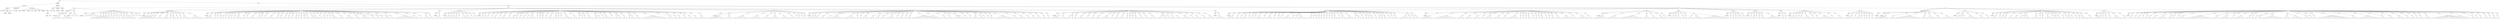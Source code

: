 digraph Tree {
	"t0" [label = "TEI"];
	"t1" [label = "teiHeader"];
	"t2" [label = "fileDesc"];
	"t3" [label = "titleStmt"];
	"t4" [label = "title"];
	"t5" [label = "title"];
	"t6" [label = "author"];
	"t7" [label = "surname"];
	"t8" [label = "forename"];
	"t9" [label = "date"];
	"t10" [label = "publicationStmt"];
	"t11" [label = "p"];
	"t12" [label = "idno"];
	"t13" [label = "sourceDesc"];
	"t14" [label = "genre"];
	"t15" [label = "inspiration"];
	"t16" [label = "structure"];
	"t17" [label = "type"];
	"t18" [label = "periode"];
	"t19" [label = "taille"];
	"t20" [label = "permalien"];
	"t21" [label = "sources"];
	"t22" [label = "source"];
	"t23" [label = "author"];
	"t24" [label = "text"];
	"t25" [label = "profileDesc"];
	"t26" [label = "creation"];
	"t27" [label = "date"];
	"t28" [label = "date"];
	"t29" [label = "langUsage"];
	"t30" [label = "language"];
	"t31" [label = "textClass"];
	"t32" [label = "keywords"];
	"t33" [label = "term"];
	"t34" [label = "text"];
	"t35" [label = "body"];
	"t36" [label = "div1"];
	"t37" [label = "head"];
	"t38" [label = "div2"];
	"t39" [label = "head"];
	"t40" [label = "listPerson"];
	"t41" [label = "sp"];
	"t42" [label = "p"];
	"t43" [label = "s"];
	"t44" [label = "s"];
	"t45" [label = "s"];
	"t46" [label = "s"];
	"t47" [label = "p"];
	"t48" [label = "s"];
	"t49" [label = "s"];
	"t50" [label = "s"];
	"t51" [label = "s"];
	"t52" [label = "div2"];
	"t53" [label = "head"];
	"t54" [label = "listPerson"];
	"t55" [label = "sp"];
	"t56" [label = "l"];
	"t57" [label = "l"];
	"t58" [label = "l"];
	"t59" [label = "div2"];
	"t60" [label = "head"];
	"t61" [label = "listPerson"];
	"t62" [label = "sp"];
	"t63" [label = "l"];
	"t64" [label = "l"];
	"t65" [label = "l"];
	"t66" [label = "l"];
	"t67" [label = "l"];
	"t68" [label = "l"];
	"t69" [label = "sp"];
	"t70" [label = "p"];
	"t71" [label = "s"];
	"t72" [label = "sp"];
	"t73" [label = "p"];
	"t74" [label = "s"];
	"t75" [label = "sp"];
	"t76" [label = "p"];
	"t77" [label = "s"];
	"t78" [label = "s"];
	"t79" [label = "sp"];
	"t80" [label = "p"];
	"t81" [label = "s"];
	"t82" [label = "s"];
	"t83" [label = "sp"];
	"t84" [label = "p"];
	"t85" [label = "s"];
	"t86" [label = "s"];
	"t87" [label = "sp"];
	"t88" [label = "p"];
	"t89" [label = "s"];
	"t90" [label = "s"];
	"t91" [label = "p"];
	"t92" [label = "s"];
	"t93" [label = "sp"];
	"t94" [label = "p"];
	"t95" [label = "s"];
	"t96" [label = "sp"];
	"t97" [label = "p"];
	"t98" [label = "s"];
	"t99" [label = "s"];
	"t100" [label = "sp"];
	"t101" [label = "p"];
	"t102" [label = "s"];
	"t103" [label = "sp"];
	"t104" [label = "p"];
	"t105" [label = "s"];
	"t106" [label = "s"];
	"t107" [label = "p"];
	"t108" [label = "s"];
	"t109" [label = "sp"];
	"t110" [label = "l"];
	"t111" [label = "l"];
	"t112" [label = "sp"];
	"t113" [label = "l"];
	"t114" [label = "sp"];
	"t115" [label = "l"];
	"t116" [label = "div1"];
	"t117" [label = "head"];
	"t118" [label = "div2"];
	"t119" [label = "head"];
	"t120" [label = "listPerson"];
	"t121" [label = "sp"];
	"t122" [label = "p"];
	"t123" [label = "s"];
	"t124" [label = "sp"];
	"t125" [label = "p"];
	"t126" [label = "s"];
	"t127" [label = "sp"];
	"t128" [label = "p"];
	"t129" [label = "s"];
	"t130" [label = "s"];
	"t131" [label = "s"];
	"t132" [label = "sp"];
	"t133" [label = "p"];
	"t134" [label = "s"];
	"t135" [label = "s"];
	"t136" [label = "sp"];
	"t137" [label = "p"];
	"t138" [label = "s"];
	"t139" [label = "s"];
	"t140" [label = "sp"];
	"t141" [label = "p"];
	"t142" [label = "s"];
	"t143" [label = "s"];
	"t144" [label = "s"];
	"t145" [label = "sp"];
	"t146" [label = "p"];
	"t147" [label = "s"];
	"t148" [label = "sp"];
	"t149" [label = "p"];
	"t150" [label = "s"];
	"t151" [label = "s"];
	"t152" [label = "sp"];
	"t153" [label = "p"];
	"t154" [label = "s"];
	"t155" [label = "sp"];
	"t156" [label = "p"];
	"t157" [label = "s"];
	"t158" [label = "sp"];
	"t159" [label = "p"];
	"t160" [label = "s"];
	"t161" [label = "s"];
	"t162" [label = "s"];
	"t163" [label = "sp"];
	"t164" [label = "p"];
	"t165" [label = "s"];
	"t166" [label = "s"];
	"t167" [label = "s"];
	"t168" [label = "s"];
	"t169" [label = "s"];
	"t170" [label = "div2"];
	"t171" [label = "head"];
	"t172" [label = "listPerson"];
	"t173" [label = "sp"];
	"t174" [label = "p"];
	"t175" [label = "s"];
	"t176" [label = "s"];
	"t177" [label = "s"];
	"t178" [label = "s"];
	"t179" [label = "sp"];
	"t180" [label = "p"];
	"t181" [label = "s"];
	"t182" [label = "sp"];
	"t183" [label = "p"];
	"t184" [label = "s"];
	"t185" [label = "sp"];
	"t186" [label = "p"];
	"t187" [label = "s"];
	"t188" [label = "sp"];
	"t189" [label = "p"];
	"t190" [label = "s"];
	"t191" [label = "sp"];
	"t192" [label = "p"];
	"t193" [label = "s"];
	"t194" [label = "sp"];
	"t195" [label = "p"];
	"t196" [label = "s"];
	"t197" [label = "sp"];
	"t198" [label = "p"];
	"t199" [label = "s"];
	"t200" [label = "sp"];
	"t201" [label = "p"];
	"t202" [label = "s"];
	"t203" [label = "p"];
	"t204" [label = "s"];
	"t205" [label = "s"];
	"t206" [label = "s"];
	"t207" [label = "sp"];
	"t208" [label = "p"];
	"t209" [label = "s"];
	"t210" [label = "sp"];
	"t211" [label = "p"];
	"t212" [label = "s"];
	"t213" [label = "sp"];
	"t214" [label = "p"];
	"t215" [label = "s"];
	"t216" [label = "s"];
	"t217" [label = "s"];
	"t218" [label = "sp"];
	"t219" [label = "p"];
	"t220" [label = "s"];
	"t221" [label = "s"];
	"t222" [label = "sp"];
	"t223" [label = "p"];
	"t224" [label = "s"];
	"t225" [label = "sp"];
	"t226" [label = "p"];
	"t227" [label = "s"];
	"t228" [label = "sp"];
	"t229" [label = "p"];
	"t230" [label = "s"];
	"t231" [label = "s"];
	"t232" [label = "s"];
	"t233" [label = "sp"];
	"t234" [label = "p"];
	"t235" [label = "s"];
	"t236" [label = "s"];
	"t237" [label = "sp"];
	"t238" [label = "p"];
	"t239" [label = "s"];
	"t240" [label = "sp"];
	"t241" [label = "p"];
	"t242" [label = "s"];
	"t243" [label = "s"];
	"t244" [label = "sp"];
	"t245" [label = "p"];
	"t246" [label = "s"];
	"t247" [label = "sp"];
	"t248" [label = "p"];
	"t249" [label = "s"];
	"t250" [label = "sp"];
	"t251" [label = "p"];
	"t252" [label = "s"];
	"t253" [label = "s"];
	"t254" [label = "sp"];
	"t255" [label = "p"];
	"t256" [label = "s"];
	"t257" [label = "sp"];
	"t258" [label = "p"];
	"t259" [label = "s"];
	"t260" [label = "sp"];
	"t261" [label = "p"];
	"t262" [label = "s"];
	"t263" [label = "sp"];
	"t264" [label = "p"];
	"t265" [label = "s"];
	"t266" [label = "s"];
	"t267" [label = "sp"];
	"t268" [label = "p"];
	"t269" [label = "s"];
	"t270" [label = "s"];
	"t271" [label = "s"];
	"t272" [label = "sp"];
	"t273" [label = "p"];
	"t274" [label = "s"];
	"t275" [label = "sp"];
	"t276" [label = "p"];
	"t277" [label = "s"];
	"t278" [label = "sp"];
	"t279" [label = "p"];
	"t280" [label = "s"];
	"t281" [label = "sp"];
	"t282" [label = "p"];
	"t283" [label = "s"];
	"t284" [label = "sp"];
	"t285" [label = "p"];
	"t286" [label = "s"];
	"t287" [label = "sp"];
	"t288" [label = "p"];
	"t289" [label = "s"];
	"t290" [label = "s"];
	"t291" [label = "s"];
	"t292" [label = "sp"];
	"t293" [label = "p"];
	"t294" [label = "s"];
	"t295" [label = "s"];
	"t296" [label = "sp"];
	"t297" [label = "p"];
	"t298" [label = "s"];
	"t299" [label = "s"];
	"t300" [label = "s"];
	"t301" [label = "s"];
	"t302" [label = "sp"];
	"t303" [label = "p"];
	"t304" [label = "s"];
	"t305" [label = "s"];
	"t306" [label = "sp"];
	"t307" [label = "p"];
	"t308" [label = "s"];
	"t309" [label = "s"];
	"t310" [label = "s"];
	"t311" [label = "s"];
	"t312" [label = "sp"];
	"t313" [label = "p"];
	"t314" [label = "s"];
	"t315" [label = "s"];
	"t316" [label = "sp"];
	"t317" [label = "p"];
	"t318" [label = "s"];
	"t319" [label = "s"];
	"t320" [label = "sp"];
	"t321" [label = "p"];
	"t322" [label = "s"];
	"t323" [label = "sp"];
	"t324" [label = "p"];
	"t325" [label = "s"];
	"t326" [label = "s"];
	"t327" [label = "s"];
	"t328" [label = "sp"];
	"t329" [label = "p"];
	"t330" [label = "s"];
	"t331" [label = "sp"];
	"t332" [label = "p"];
	"t333" [label = "s"];
	"t334" [label = "s"];
	"t335" [label = "s"];
	"t336" [label = "s"];
	"t337" [label = "s"];
	"t338" [label = "s"];
	"t339" [label = "s"];
	"t340" [label = "s"];
	"t341" [label = "s"];
	"t342" [label = "sp"];
	"t343" [label = "p"];
	"t344" [label = "s"];
	"t345" [label = "sp"];
	"t346" [label = "p"];
	"t347" [label = "s"];
	"t348" [label = "sp"];
	"t349" [label = "p"];
	"t350" [label = "s"];
	"t351" [label = "s"];
	"t352" [label = "s"];
	"t353" [label = "sp"];
	"t354" [label = "p"];
	"t355" [label = "s"];
	"t356" [label = "div2"];
	"t357" [label = "head"];
	"t358" [label = "listPerson"];
	"t359" [label = "sp"];
	"t360" [label = "p"];
	"t361" [label = "s"];
	"t362" [label = "s"];
	"t363" [label = "s"];
	"t364" [label = "div2"];
	"t365" [label = "head"];
	"t366" [label = "listPerson"];
	"t367" [label = "sp"];
	"t368" [label = "p"];
	"t369" [label = "s"];
	"t370" [label = "sp"];
	"t371" [label = "p"];
	"t372" [label = "s"];
	"t373" [label = "sp"];
	"t374" [label = "p"];
	"t375" [label = "s"];
	"t376" [label = "sp"];
	"t377" [label = "p"];
	"t378" [label = "s"];
	"t379" [label = "s"];
	"t380" [label = "s"];
	"t381" [label = "sp"];
	"t382" [label = "p"];
	"t383" [label = "s"];
	"t384" [label = "sp"];
	"t385" [label = "p"];
	"t386" [label = "s"];
	"t387" [label = "s"];
	"t388" [label = "s"];
	"t389" [label = "s"];
	"t390" [label = "sp"];
	"t391" [label = "p"];
	"t392" [label = "s"];
	"t393" [label = "sp"];
	"t394" [label = "p"];
	"t395" [label = "s"];
	"t396" [label = "sp"];
	"t397" [label = "p"];
	"t398" [label = "s"];
	"t399" [label = "div2"];
	"t400" [label = "head"];
	"t401" [label = "listPerson"];
	"t402" [label = "sp"];
	"t403" [label = "p"];
	"t404" [label = "s"];
	"t405" [label = "sp"];
	"t406" [label = "p"];
	"t407" [label = "s"];
	"t408" [label = "s"];
	"t409" [label = "sp"];
	"t410" [label = "p"];
	"t411" [label = "s"];
	"t412" [label = "sp"];
	"t413" [label = "p"];
	"t414" [label = "s"];
	"t415" [label = "sp"];
	"t416" [label = "p"];
	"t417" [label = "s"];
	"t418" [label = "s"];
	"t419" [label = "sp"];
	"t420" [label = "p"];
	"t421" [label = "s"];
	"t422" [label = "sp"];
	"t423" [label = "p"];
	"t424" [label = "s"];
	"t425" [label = "s"];
	"t426" [label = "s"];
	"t427" [label = "sp"];
	"t428" [label = "p"];
	"t429" [label = "s"];
	"t430" [label = "sp"];
	"t431" [label = "p"];
	"t432" [label = "s"];
	"t433" [label = "s"];
	"t434" [label = "sp"];
	"t435" [label = "p"];
	"t436" [label = "s"];
	"t437" [label = "sp"];
	"t438" [label = "p"];
	"t439" [label = "s"];
	"t440" [label = "sp"];
	"t441" [label = "p"];
	"t442" [label = "s"];
	"t443" [label = "s"];
	"t444" [label = "sp"];
	"t445" [label = "p"];
	"t446" [label = "s"];
	"t447" [label = "p"];
	"t448" [label = "s"];
	"t449" [label = "s"];
	"t450" [label = "s"];
	"t451" [label = "sp"];
	"t452" [label = "p"];
	"t453" [label = "s"];
	"t454" [label = "sp"];
	"t455" [label = "p"];
	"t456" [label = "s"];
	"t457" [label = "sp"];
	"t458" [label = "p"];
	"t459" [label = "s"];
	"t460" [label = "sp"];
	"t461" [label = "p"];
	"t462" [label = "s"];
	"t463" [label = "sp"];
	"t464" [label = "p"];
	"t465" [label = "s"];
	"t466" [label = "s"];
	"t467" [label = "sp"];
	"t468" [label = "p"];
	"t469" [label = "s"];
	"t470" [label = "s"];
	"t471" [label = "sp"];
	"t472" [label = "p"];
	"t473" [label = "s"];
	"t474" [label = "sp"];
	"t475" [label = "p"];
	"t476" [label = "s"];
	"t477" [label = "sp"];
	"t478" [label = "p"];
	"t479" [label = "s"];
	"t480" [label = "s"];
	"t481" [label = "s"];
	"t482" [label = "s"];
	"t483" [label = "sp"];
	"t484" [label = "p"];
	"t485" [label = "s"];
	"t486" [label = "s"];
	"t487" [label = "sp"];
	"t488" [label = "p"];
	"t489" [label = "s"];
	"t490" [label = "p"];
	"t491" [label = "s"];
	"t492" [label = "sp"];
	"t493" [label = "p"];
	"t494" [label = "s"];
	"t495" [label = "sp"];
	"t496" [label = "p"];
	"t497" [label = "s"];
	"t498" [label = "s"];
	"t499" [label = "s"];
	"t500" [label = "sp"];
	"t501" [label = "p"];
	"t502" [label = "s"];
	"t503" [label = "s"];
	"t504" [label = "p"];
	"t505" [label = "s"];
	"t506" [label = "sp"];
	"t507" [label = "p"];
	"t508" [label = "s"];
	"t509" [label = "sp"];
	"t510" [label = "p"];
	"t511" [label = "s"];
	"t512" [label = "s"];
	"t513" [label = "s"];
	"t514" [label = "sp"];
	"t515" [label = "p"];
	"t516" [label = "s"];
	"t517" [label = "sp"];
	"t518" [label = "p"];
	"t519" [label = "s"];
	"t520" [label = "p"];
	"t521" [label = "s"];
	"t522" [label = "s"];
	"t523" [label = "sp"];
	"t524" [label = "p"];
	"t525" [label = "s"];
	"t526" [label = "s"];
	"t527" [label = "sp"];
	"t528" [label = "p"];
	"t529" [label = "s"];
	"t530" [label = "p"];
	"t531" [label = "s"];
	"t532" [label = "s"];
	"t533" [label = "sp"];
	"t534" [label = "p"];
	"t535" [label = "s"];
	"t536" [label = "s"];
	"t537" [label = "sp"];
	"t538" [label = "p"];
	"t539" [label = "s"];
	"t540" [label = "s"];
	"t541" [label = "s"];
	"t542" [label = "s"];
	"t543" [label = "s"];
	"t544" [label = "s"];
	"t545" [label = "s"];
	"t546" [label = "s"];
	"t547" [label = "s"];
	"t548" [label = "s"];
	"t549" [label = "sp"];
	"t550" [label = "p"];
	"t551" [label = "s"];
	"t552" [label = "s"];
	"t553" [label = "s"];
	"t554" [label = "sp"];
	"t555" [label = "p"];
	"t556" [label = "s"];
	"t557" [label = "sp"];
	"t558" [label = "p"];
	"t559" [label = "s"];
	"t560" [label = "s"];
	"t561" [label = "sp"];
	"t562" [label = "p"];
	"t563" [label = "s"];
	"t564" [label = "s"];
	"t565" [label = "sp"];
	"t566" [label = "p"];
	"t567" [label = "s"];
	"t568" [label = "s"];
	"t569" [label = "sp"];
	"t570" [label = "p"];
	"t571" [label = "s"];
	"t572" [label = "s"];
	"t573" [label = "sp"];
	"t574" [label = "p"];
	"t575" [label = "s"];
	"t576" [label = "s"];
	"t577" [label = "s"];
	"t578" [label = "div2"];
	"t579" [label = "head"];
	"t580" [label = "listPerson"];
	"t581" [label = "sp"];
	"t582" [label = "p"];
	"t583" [label = "s"];
	"t584" [label = "s"];
	"t585" [label = "s"];
	"t586" [label = "s"];
	"t587" [label = "s"];
	"t588" [label = "s"];
	"t589" [label = "s"];
	"t590" [label = "p"];
	"t591" [label = "s"];
	"t592" [label = "s"];
	"t593" [label = "s"];
	"t594" [label = "sp"];
	"t595" [label = "p"];
	"t596" [label = "s"];
	"t597" [label = "s"];
	"t598" [label = "s"];
	"t599" [label = "s"];
	"t600" [label = "s"];
	"t601" [label = "s"];
	"t602" [label = "sp"];
	"t603" [label = "p"];
	"t604" [label = "s"];
	"t605" [label = "s"];
	"t606" [label = "s"];
	"t607" [label = "s"];
	"t608" [label = "s"];
	"t609" [label = "sp"];
	"t610" [label = "p"];
	"t611" [label = "s"];
	"t612" [label = "s"];
	"t613" [label = "s"];
	"t614" [label = "sp"];
	"t615" [label = "p"];
	"t616" [label = "s"];
	"t617" [label = "s"];
	"t618" [label = "s"];
	"t619" [label = "s"];
	"t620" [label = "sp"];
	"t621" [label = "p"];
	"t622" [label = "s"];
	"t623" [label = "s"];
	"t624" [label = "s"];
	"t625" [label = "s"];
	"t626" [label = "sp"];
	"t627" [label = "p"];
	"t628" [label = "s"];
	"t629" [label = "s"];
	"t630" [label = "sp"];
	"t631" [label = "p"];
	"t632" [label = "s"];
	"t633" [label = "sp"];
	"t634" [label = "p"];
	"t635" [label = "s"];
	"t636" [label = "sp"];
	"t637" [label = "p"];
	"t638" [label = "s"];
	"t639" [label = "sp"];
	"t640" [label = "p"];
	"t641" [label = "s"];
	"t642" [label = "div2"];
	"t643" [label = "head"];
	"t644" [label = "listPerson"];
	"t645" [label = "sp"];
	"t646" [label = "p"];
	"t647" [label = "s"];
	"t648" [label = "sp"];
	"t649" [label = "p"];
	"t650" [label = "s"];
	"t651" [label = "sp"];
	"t652" [label = "p"];
	"t653" [label = "s"];
	"t654" [label = "s"];
	"t655" [label = "s"];
	"t656" [label = "sp"];
	"t657" [label = "p"];
	"t658" [label = "s"];
	"t659" [label = "s"];
	"t660" [label = "sp"];
	"t661" [label = "p"];
	"t662" [label = "s"];
	"t663" [label = "sp"];
	"t664" [label = "p"];
	"t665" [label = "s"];
	"t666" [label = "s"];
	"t667" [label = "s"];
	"t668" [label = "s"];
	"t669" [label = "s"];
	"t670" [label = "s"];
	"t671" [label = "sp"];
	"t672" [label = "p"];
	"t673" [label = "s"];
	"t674" [label = "s"];
	"t675" [label = "s"];
	"t676" [label = "s"];
	"t677" [label = "s"];
	"t678" [label = "sp"];
	"t679" [label = "p"];
	"t680" [label = "s"];
	"t681" [label = "sp"];
	"t682" [label = "p"];
	"t683" [label = "s"];
	"t684" [label = "sp"];
	"t685" [label = "p"];
	"t686" [label = "s"];
	"t687" [label = "s"];
	"t688" [label = "s"];
	"t689" [label = "sp"];
	"t690" [label = "p"];
	"t691" [label = "s"];
	"t692" [label = "s"];
	"t693" [label = "sp"];
	"t694" [label = "p"];
	"t695" [label = "s"];
	"t696" [label = "s"];
	"t697" [label = "sp"];
	"t698" [label = "p"];
	"t699" [label = "s"];
	"t700" [label = "s"];
	"t701" [label = "sp"];
	"t702" [label = "p"];
	"t703" [label = "s"];
	"t704" [label = "s"];
	"t705" [label = "s"];
	"t706" [label = "s"];
	"t707" [label = "sp"];
	"t708" [label = "p"];
	"t709" [label = "s"];
	"t710" [label = "sp"];
	"t711" [label = "p"];
	"t712" [label = "s"];
	"t713" [label = "s"];
	"t714" [label = "sp"];
	"t715" [label = "p"];
	"t716" [label = "s"];
	"t717" [label = "sp"];
	"t718" [label = "p"];
	"t719" [label = "s"];
	"t720" [label = "s"];
	"t721" [label = "sp"];
	"t722" [label = "p"];
	"t723" [label = "s"];
	"t724" [label = "s"];
	"t725" [label = "s"];
	"t726" [label = "s"];
	"t727" [label = "s"];
	"t728" [label = "s"];
	"t729" [label = "s"];
	"t730" [label = "s"];
	"t731" [label = "s"];
	"t732" [label = "s"];
	"t733" [label = "s"];
	"t734" [label = "sp"];
	"t735" [label = "p"];
	"t736" [label = "s"];
	"t737" [label = "sp"];
	"t738" [label = "p"];
	"t739" [label = "s"];
	"t740" [label = "s"];
	"t741" [label = "sp"];
	"t742" [label = "p"];
	"t743" [label = "s"];
	"t744" [label = "s"];
	"t745" [label = "sp"];
	"t746" [label = "p"];
	"t747" [label = "s"];
	"t748" [label = "s"];
	"t749" [label = "s"];
	"t750" [label = "s"];
	"t751" [label = "sp"];
	"t752" [label = "p"];
	"t753" [label = "s"];
	"t754" [label = "sp"];
	"t755" [label = "p"];
	"t756" [label = "s"];
	"t757" [label = "sp"];
	"t758" [label = "p"];
	"t759" [label = "s"];
	"t760" [label = "sp"];
	"t761" [label = "p"];
	"t762" [label = "s"];
	"t763" [label = "s"];
	"t764" [label = "s"];
	"t765" [label = "p"];
	"t766" [label = "s"];
	"t767" [label = "s"];
	"t768" [label = "sp"];
	"t769" [label = "p"];
	"t770" [label = "s"];
	"t771" [label = "sp"];
	"t772" [label = "p"];
	"t773" [label = "s"];
	"t774" [label = "sp"];
	"t775" [label = "p"];
	"t776" [label = "s"];
	"t777" [label = "s"];
	"t778" [label = "sp"];
	"t779" [label = "p"];
	"t780" [label = "s"];
	"t781" [label = "s"];
	"t782" [label = "s"];
	"t783" [label = "s"];
	"t784" [label = "s"];
	"t785" [label = "s"];
	"t786" [label = "s"];
	"t787" [label = "sp"];
	"t788" [label = "p"];
	"t789" [label = "s"];
	"t790" [label = "s"];
	"t791" [label = "sp"];
	"t792" [label = "p"];
	"t793" [label = "s"];
	"t794" [label = "s"];
	"t795" [label = "s"];
	"t796" [label = "sp"];
	"t797" [label = "p"];
	"t798" [label = "s"];
	"t799" [label = "s"];
	"t800" [label = "sp"];
	"t801" [label = "p"];
	"t802" [label = "s"];
	"t803" [label = "s"];
	"t804" [label = "sp"];
	"t805" [label = "p"];
	"t806" [label = "s"];
	"t807" [label = "s"];
	"t808" [label = "sp"];
	"t809" [label = "p"];
	"t810" [label = "s"];
	"t811" [label = "s"];
	"t812" [label = "sp"];
	"t813" [label = "p"];
	"t814" [label = "s"];
	"t815" [label = "div2"];
	"t816" [label = "head"];
	"t817" [label = "listPerson"];
	"t818" [label = "sp"];
	"t819" [label = "p"];
	"t820" [label = "s"];
	"t821" [label = "s"];
	"t822" [label = "s"];
	"t823" [label = "s"];
	"t824" [label = "p"];
	"t825" [label = "s"];
	"t826" [label = "s"];
	"t827" [label = "sp"];
	"t828" [label = "p"];
	"t829" [label = "s"];
	"t830" [label = "s"];
	"t831" [label = "p"];
	"t832" [label = "s"];
	"t833" [label = "sp"];
	"t834" [label = "p"];
	"t835" [label = "s"];
	"t836" [label = "sp"];
	"t837" [label = "p"];
	"t838" [label = "s"];
	"t839" [label = "s"];
	"t840" [label = "s"];
	"t841" [label = "sp"];
	"t842" [label = "p"];
	"t843" [label = "s"];
	"t844" [label = "s"];
	"t845" [label = "sp"];
	"t846" [label = "p"];
	"t847" [label = "s"];
	"t848" [label = "s"];
	"t849" [label = "sp"];
	"t850" [label = "p"];
	"t851" [label = "s"];
	"t852" [label = "s"];
	"t853" [label = "sp"];
	"t854" [label = "p"];
	"t855" [label = "s"];
	"t856" [label = "s"];
	"t857" [label = "s"];
	"t858" [label = "s"];
	"t859" [label = "sp"];
	"t860" [label = "p"];
	"t861" [label = "s"];
	"t862" [label = "sp"];
	"t863" [label = "p"];
	"t864" [label = "s"];
	"t865" [label = "s"];
	"t866" [label = "sp"];
	"t867" [label = "p"];
	"t868" [label = "s"];
	"t869" [label = "s"];
	"t870" [label = "sp"];
	"t871" [label = "p"];
	"t872" [label = "s"];
	"t873" [label = "s"];
	"t874" [label = "sp"];
	"t875" [label = "p"];
	"t876" [label = "s"];
	"t877" [label = "sp"];
	"t878" [label = "p"];
	"t879" [label = "s"];
	"t880" [label = "sp"];
	"t881" [label = "p"];
	"t882" [label = "s"];
	"t883" [label = "s"];
	"t884" [label = "sp"];
	"t885" [label = "p"];
	"t886" [label = "s"];
	"t887" [label = "s"];
	"t888" [label = "sp"];
	"t889" [label = "p"];
	"t890" [label = "s"];
	"t891" [label = "s"];
	"t892" [label = "sp"];
	"t893" [label = "p"];
	"t894" [label = "s"];
	"t895" [label = "s"];
	"t896" [label = "s"];
	"t897" [label = "sp"];
	"t898" [label = "p"];
	"t899" [label = "s"];
	"t900" [label = "s"];
	"t901" [label = "p"];
	"t902" [label = "s"];
	"t903" [label = "s"];
	"t904" [label = "p"];
	"t905" [label = "s"];
	"t906" [label = "sp"];
	"t907" [label = "p"];
	"t908" [label = "s"];
	"t909" [label = "s"];
	"t910" [label = "sp"];
	"t911" [label = "p"];
	"t912" [label = "s"];
	"t913" [label = "s"];
	"t914" [label = "sp"];
	"t915" [label = "p"];
	"t916" [label = "s"];
	"t917" [label = "s"];
	"t918" [label = "s"];
	"t919" [label = "s"];
	"t920" [label = "sp"];
	"t921" [label = "p"];
	"t922" [label = "s"];
	"t923" [label = "sp"];
	"t924" [label = "p"];
	"t925" [label = "s"];
	"t926" [label = "s"];
	"t927" [label = "s"];
	"t928" [label = "sp"];
	"t929" [label = "p"];
	"t930" [label = "s"];
	"t931" [label = "s"];
	"t932" [label = "sp"];
	"t933" [label = "p"];
	"t934" [label = "s"];
	"t935" [label = "s"];
	"t936" [label = "s"];
	"t937" [label = "div2"];
	"t938" [label = "head"];
	"t939" [label = "listPerson"];
	"t940" [label = "sp"];
	"t941" [label = "p"];
	"t942" [label = "s"];
	"t943" [label = "s"];
	"t944" [label = "s"];
	"t945" [label = "s"];
	"t946" [label = "div1"];
	"t947" [label = "head"];
	"t948" [label = "div2"];
	"t949" [label = "head"];
	"t950" [label = "listPerson"];
	"t951" [label = "sp"];
	"t952" [label = "p"];
	"t953" [label = "s"];
	"t954" [label = "s"];
	"t955" [label = "s"];
	"t956" [label = "sp"];
	"t957" [label = "p"];
	"t958" [label = "s"];
	"t959" [label = "s"];
	"t960" [label = "sp"];
	"t961" [label = "p"];
	"t962" [label = "s"];
	"t963" [label = "sp"];
	"t964" [label = "p"];
	"t965" [label = "s"];
	"t966" [label = "s"];
	"t967" [label = "sp"];
	"t968" [label = "p"];
	"t969" [label = "s"];
	"t970" [label = "sp"];
	"t971" [label = "p"];
	"t972" [label = "s"];
	"t973" [label = "sp"];
	"t974" [label = "p"];
	"t975" [label = "s"];
	"t976" [label = "sp"];
	"t977" [label = "p"];
	"t978" [label = "s"];
	"t979" [label = "s"];
	"t980" [label = "s"];
	"t981" [label = "sp"];
	"t982" [label = "p"];
	"t983" [label = "s"];
	"t984" [label = "sp"];
	"t985" [label = "p"];
	"t986" [label = "s"];
	"t987" [label = "s"];
	"t988" [label = "s"];
	"t989" [label = "sp"];
	"t990" [label = "p"];
	"t991" [label = "s"];
	"t992" [label = "sp"];
	"t993" [label = "p"];
	"t994" [label = "s"];
	"t995" [label = "sp"];
	"t996" [label = "p"];
	"t997" [label = "s"];
	"t998" [label = "sp"];
	"t999" [label = "p"];
	"t1000" [label = "s"];
	"t1001" [label = "s"];
	"t1002" [label = "s"];
	"t1003" [label = "s"];
	"t1004" [label = "sp"];
	"t1005" [label = "p"];
	"t1006" [label = "s"];
	"t1007" [label = "p"];
	"t1008" [label = "s"];
	"t1009" [label = "p"];
	"t1010" [label = "s"];
	"t1011" [label = "s"];
	"t1012" [label = "s"];
	"t1013" [label = "s"];
	"t1014" [label = "sp"];
	"t1015" [label = "p"];
	"t1016" [label = "s"];
	"t1017" [label = "s"];
	"t1018" [label = "sp"];
	"t1019" [label = "p"];
	"t1020" [label = "s"];
	"t1021" [label = "sp"];
	"t1022" [label = "p"];
	"t1023" [label = "s"];
	"t1024" [label = "p"];
	"t1025" [label = "s"];
	"t1026" [label = "sp"];
	"t1027" [label = "p"];
	"t1028" [label = "s"];
	"t1029" [label = "sp"];
	"t1030" [label = "p"];
	"t1031" [label = "s"];
	"t1032" [label = "sp"];
	"t1033" [label = "p"];
	"t1034" [label = "s"];
	"t1035" [label = "sp"];
	"t1036" [label = "p"];
	"t1037" [label = "s"];
	"t1038" [label = "sp"];
	"t1039" [label = "p"];
	"t1040" [label = "s"];
	"t1041" [label = "sp"];
	"t1042" [label = "p"];
	"t1043" [label = "s"];
	"t1044" [label = "s"];
	"t1045" [label = "sp"];
	"t1046" [label = "p"];
	"t1047" [label = "s"];
	"t1048" [label = "sp"];
	"t1049" [label = "p"];
	"t1050" [label = "s"];
	"t1051" [label = "s"];
	"t1052" [label = "sp"];
	"t1053" [label = "p"];
	"t1054" [label = "s"];
	"t1055" [label = "s"];
	"t1056" [label = "s"];
	"t1057" [label = "sp"];
	"t1058" [label = "p"];
	"t1059" [label = "s"];
	"t1060" [label = "p"];
	"t1061" [label = "s"];
	"t1062" [label = "s"];
	"t1063" [label = "sp"];
	"t1064" [label = "p"];
	"t1065" [label = "s"];
	"t1066" [label = "sp"];
	"t1067" [label = "p"];
	"t1068" [label = "s"];
	"t1069" [label = "sp"];
	"t1070" [label = "p"];
	"t1071" [label = "s"];
	"t1072" [label = "sp"];
	"t1073" [label = "p"];
	"t1074" [label = "s"];
	"t1075" [label = "s"];
	"t1076" [label = "sp"];
	"t1077" [label = "p"];
	"t1078" [label = "s"];
	"t1079" [label = "sp"];
	"t1080" [label = "p"];
	"t1081" [label = "s"];
	"t1082" [label = "sp"];
	"t1083" [label = "p"];
	"t1084" [label = "s"];
	"t1085" [label = "sp"];
	"t1086" [label = "p"];
	"t1087" [label = "s"];
	"t1088" [label = "s"];
	"t1089" [label = "sp"];
	"t1090" [label = "p"];
	"t1091" [label = "s"];
	"t1092" [label = "sp"];
	"t1093" [label = "p"];
	"t1094" [label = "s"];
	"t1095" [label = "sp"];
	"t1096" [label = "p"];
	"t1097" [label = "s"];
	"t1098" [label = "s"];
	"t1099" [label = "sp"];
	"t1100" [label = "p"];
	"t1101" [label = "s"];
	"t1102" [label = "s"];
	"t1103" [label = "s"];
	"t1104" [label = "s"];
	"t1105" [label = "p"];
	"t1106" [label = "s"];
	"t1107" [label = "p"];
	"t1108" [label = "s"];
	"t1109" [label = "sp"];
	"t1110" [label = "p"];
	"t1111" [label = "s"];
	"t1112" [label = "s"];
	"t1113" [label = "div2"];
	"t1114" [label = "head"];
	"t1115" [label = "listPerson"];
	"t1116" [label = "sp"];
	"t1117" [label = "p"];
	"t1118" [label = "s"];
	"t1119" [label = "s"];
	"t1120" [label = "s"];
	"t1121" [label = "s"];
	"t1122" [label = "s"];
	"t1123" [label = "sp"];
	"t1124" [label = "p"];
	"t1125" [label = "s"];
	"t1126" [label = "s"];
	"t1127" [label = "s"];
	"t1128" [label = "s"];
	"t1129" [label = "s"];
	"t1130" [label = "s"];
	"t1131" [label = "s"];
	"t1132" [label = "s"];
	"t1133" [label = "s"];
	"t1134" [label = "sp"];
	"t1135" [label = "p"];
	"t1136" [label = "s"];
	"t1137" [label = "s"];
	"t1138" [label = "s"];
	"t1139" [label = "sp"];
	"t1140" [label = "p"];
	"t1141" [label = "s"];
	"t1142" [label = "s"];
	"t1143" [label = "s"];
	"t1144" [label = "sp"];
	"t1145" [label = "p"];
	"t1146" [label = "s"];
	"t1147" [label = "s"];
	"t1148" [label = "s"];
	"t1149" [label = "sp"];
	"t1150" [label = "p"];
	"t1151" [label = "s"];
	"t1152" [label = "sp"];
	"t1153" [label = "p"];
	"t1154" [label = "s"];
	"t1155" [label = "s"];
	"t1156" [label = "s"];
	"t1157" [label = "s"];
	"t1158" [label = "sp"];
	"t1159" [label = "p"];
	"t1160" [label = "s"];
	"t1161" [label = "s"];
	"t1162" [label = "s"];
	"t1163" [label = "sp"];
	"t1164" [label = "p"];
	"t1165" [label = "s"];
	"t1166" [label = "s"];
	"t1167" [label = "sp"];
	"t1168" [label = "p"];
	"t1169" [label = "s"];
	"t1170" [label = "s"];
	"t1171" [label = "s"];
	"t1172" [label = "s"];
	"t1173" [label = "s"];
	"t1174" [label = "sp"];
	"t1175" [label = "p"];
	"t1176" [label = "s"];
	"t1177" [label = "sp"];
	"t1178" [label = "p"];
	"t1179" [label = "s"];
	"t1180" [label = "sp"];
	"t1181" [label = "p"];
	"t1182" [label = "s"];
	"t1183" [label = "sp"];
	"t1184" [label = "p"];
	"t1185" [label = "s"];
	"t1186" [label = "s"];
	"t1187" [label = "sp"];
	"t1188" [label = "p"];
	"t1189" [label = "s"];
	"t1190" [label = "sp"];
	"t1191" [label = "p"];
	"t1192" [label = "s"];
	"t1193" [label = "sp"];
	"t1194" [label = "p"];
	"t1195" [label = "s"];
	"t1196" [label = "sp"];
	"t1197" [label = "p"];
	"t1198" [label = "s"];
	"t1199" [label = "s"];
	"t1200" [label = "sp"];
	"t1201" [label = "p"];
	"t1202" [label = "s"];
	"t1203" [label = "sp"];
	"t1204" [label = "p"];
	"t1205" [label = "s"];
	"t1206" [label = "sp"];
	"t1207" [label = "p"];
	"t1208" [label = "s"];
	"t1209" [label = "s"];
	"t1210" [label = "sp"];
	"t1211" [label = "p"];
	"t1212" [label = "s"];
	"t1213" [label = "s"];
	"t1214" [label = "sp"];
	"t1215" [label = "p"];
	"t1216" [label = "s"];
	"t1217" [label = "s"];
	"t1218" [label = "s"];
	"t1219" [label = "s"];
	"t1220" [label = "s"];
	"t1221" [label = "sp"];
	"t1222" [label = "p"];
	"t1223" [label = "s"];
	"t1224" [label = "sp"];
	"t1225" [label = "p"];
	"t1226" [label = "s"];
	"t1227" [label = "s"];
	"t1228" [label = "s"];
	"t1229" [label = "s"];
	"t1230" [label = "s"];
	"t1231" [label = "sp"];
	"t1232" [label = "p"];
	"t1233" [label = "s"];
	"t1234" [label = "div2"];
	"t1235" [label = "head"];
	"t1236" [label = "listPerson"];
	"t1237" [label = "sp"];
	"t1238" [label = "p"];
	"t1239" [label = "s"];
	"t1240" [label = "s"];
	"t1241" [label = "s"];
	"t1242" [label = "s"];
	"t1243" [label = "s"];
	"t1244" [label = "sp"];
	"t1245" [label = "p"];
	"t1246" [label = "s"];
	"t1247" [label = "s"];
	"t1248" [label = "s"];
	"t1249" [label = "s"];
	"t1250" [label = "s"];
	"t1251" [label = "sp"];
	"t1252" [label = "p"];
	"t1253" [label = "s"];
	"t1254" [label = "s"];
	"t1255" [label = "s"];
	"t1256" [label = "s"];
	"t1257" [label = "s"];
	"t1258" [label = "s"];
	"t1259" [label = "s"];
	"t1260" [label = "s"];
	"t1261" [label = "s"];
	"t1262" [label = "sp"];
	"t1263" [label = "p"];
	"t1264" [label = "s"];
	"t1265" [label = "s"];
	"t1266" [label = "s"];
	"t1267" [label = "sp"];
	"t1268" [label = "p"];
	"t1269" [label = "s"];
	"t1270" [label = "s"];
	"t1271" [label = "s"];
	"t1272" [label = "sp"];
	"t1273" [label = "p"];
	"t1274" [label = "s"];
	"t1275" [label = "s"];
	"t1276" [label = "s"];
	"t1277" [label = "sp"];
	"t1278" [label = "p"];
	"t1279" [label = "s"];
	"t1280" [label = "div2"];
	"t1281" [label = "head"];
	"t1282" [label = "listPerson"];
	"t1283" [label = "sp"];
	"t1284" [label = "p"];
	"t1285" [label = "s"];
	"t1286" [label = "sp"];
	"t1287" [label = "p"];
	"t1288" [label = "s"];
	"t1289" [label = "sp"];
	"t1290" [label = "p"];
	"t1291" [label = "s"];
	"t1292" [label = "s"];
	"t1293" [label = "s"];
	"t1294" [label = "sp"];
	"t1295" [label = "p"];
	"t1296" [label = "s"];
	"t1297" [label = "sp"];
	"t1298" [label = "p"];
	"t1299" [label = "s"];
	"t1300" [label = "sp"];
	"t1301" [label = "p"];
	"t1302" [label = "s"];
	"t1303" [label = "s"];
	"t1304" [label = "p"];
	"t1305" [label = "s"];
	"t1306" [label = "s"];
	"t1307" [label = "s"];
	"t1308" [label = "s"];
	"t1309" [label = "p"];
	"t1310" [label = "s"];
	"t1311" [label = "s"];
	"t1312" [label = "s"];
	"t1313" [label = "s"];
	"t1314" [label = "s"];
	"t1315" [label = "s"];
	"t1316" [label = "s"];
	"t1317" [label = "s"];
	"t1318" [label = "s"];
	"t1319" [label = "s"];
	"t1320" [label = "div2"];
	"t1321" [label = "head"];
	"t1322" [label = "listPerson"];
	"t1323" [label = "sp"];
	"t1324" [label = "p"];
	"t1325" [label = "s"];
	"t1326" [label = "sp"];
	"t1327" [label = "p"];
	"t1328" [label = "s"];
	"t1329" [label = "sp"];
	"t1330" [label = "p"];
	"t1331" [label = "s"];
	"t1332" [label = "sp"];
	"t1333" [label = "p"];
	"t1334" [label = "s"];
	"t1335" [label = "s"];
	"t1336" [label = "p"];
	"t1337" [label = "s"];
	"t1338" [label = "sp"];
	"t1339" [label = "p"];
	"t1340" [label = "s"];
	"t1341" [label = "div2"];
	"t1342" [label = "head"];
	"t1343" [label = "listPerson"];
	"t1344" [label = "sp"];
	"t1345" [label = "p"];
	"t1346" [label = "s"];
	"t1347" [label = "sp"];
	"t1348" [label = "p"];
	"t1349" [label = "s"];
	"t1350" [label = "s"];
	"t1351" [label = "sp"];
	"t1352" [label = "p"];
	"t1353" [label = "s"];
	"t1354" [label = "sp"];
	"t1355" [label = "p"];
	"t1356" [label = "s"];
	"t1357" [label = "sp"];
	"t1358" [label = "p"];
	"t1359" [label = "s"];
	"t1360" [label = "s"];
	"t1361" [label = "sp"];
	"t1362" [label = "p"];
	"t1363" [label = "s"];
	"t1364" [label = "s"];
	"t1365" [label = "s"];
	"t1366" [label = "s"];
	"t1367" [label = "s"];
	"t1368" [label = "s"];
	"t1369" [label = "div2"];
	"t1370" [label = "head"];
	"t1371" [label = "listPerson"];
	"t1372" [label = "sp"];
	"t1373" [label = "p"];
	"t1374" [label = "s"];
	"t1375" [label = "sp"];
	"t1376" [label = "p"];
	"t1377" [label = "s"];
	"t1378" [label = "div2"];
	"t1379" [label = "head"];
	"t1380" [label = "listPerson"];
	"t1381" [label = "sp"];
	"t1382" [label = "p"];
	"t1383" [label = "s"];
	"t1384" [label = "sp"];
	"t1385" [label = "p"];
	"t1386" [label = "s"];
	"t1387" [label = "s"];
	"t1388" [label = "sp"];
	"t1389" [label = "p"];
	"t1390" [label = "s"];
	"t1391" [label = "sp"];
	"t1392" [label = "p"];
	"t1393" [label = "s"];
	"t1394" [label = "s"];
	"t1395" [label = "sp"];
	"t1396" [label = "p"];
	"t1397" [label = "s"];
	"t1398" [label = "s"];
	"t1399" [label = "s"];
	"t1400" [label = "s"];
	"t1401" [label = "sp"];
	"t1402" [label = "p"];
	"t1403" [label = "s"];
	"t1404" [label = "sp"];
	"t1405" [label = "p"];
	"t1406" [label = "s"];
	"t1407" [label = "sp"];
	"t1408" [label = "p"];
	"t1409" [label = "s"];
	"t1410" [label = "s"];
	"t1411" [label = "s"];
	"t1412" [label = "s"];
	"t1413" [label = "s"];
	"t1414" [label = "s"];
	"t1415" [label = "sp"];
	"t1416" [label = "p"];
	"t1417" [label = "s"];
	"t1418" [label = "sp"];
	"t1419" [label = "p"];
	"t1420" [label = "s"];
	"t1421" [label = "s"];
	"t1422" [label = "s"];
	"t1423" [label = "div2"];
	"t1424" [label = "head"];
	"t1425" [label = "listPerson"];
	"t1426" [label = "sp"];
	"t1427" [label = "p"];
	"t1428" [label = "s"];
	"t1429" [label = "s"];
	"t1430" [label = "s"];
	"t1431" [label = "sp"];
	"t1432" [label = "p"];
	"t1433" [label = "s"];
	"t1434" [label = "sp"];
	"t1435" [label = "p"];
	"t1436" [label = "s"];
	"t1437" [label = "s"];
	"t1438" [label = "sp"];
	"t1439" [label = "p"];
	"t1440" [label = "s"];
	"t1441" [label = "sp"];
	"t1442" [label = "p"];
	"t1443" [label = "s"];
	"t1444" [label = "sp"];
	"t1445" [label = "p"];
	"t1446" [label = "s"];
	"t1447" [label = "sp"];
	"t1448" [label = "p"];
	"t1449" [label = "s"];
	"t1450" [label = "sp"];
	"t1451" [label = "p"];
	"t1452" [label = "s"];
	"t1453" [label = "div1"];
	"t1454" [label = "head"];
	"t1455" [label = "div2"];
	"t1456" [label = "head"];
	"t1457" [label = "listPerson"];
	"t1458" [label = "div2"];
	"t1459" [label = "head"];
	"t1460" [label = "listPerson"];
	"t1461" [label = "sp"];
	"t1462" [label = "p"];
	"t1463" [label = "s"];
	"t1464" [label = "s"];
	"t1465" [label = "s"];
	"t1466" [label = "s"];
	"t1467" [label = "s"];
	"t1468" [label = "s"];
	"t1469" [label = "sp"];
	"t1470" [label = "p"];
	"t1471" [label = "s"];
	"t1472" [label = "s"];
	"t1473" [label = "sp"];
	"t1474" [label = "p"];
	"t1475" [label = "s"];
	"t1476" [label = "s"];
	"t1477" [label = "s"];
	"t1478" [label = "s"];
	"t1479" [label = "s"];
	"t1480" [label = "s"];
	"t1481" [label = "s"];
	"t1482" [label = "s"];
	"t1483" [label = "s"];
	"t1484" [label = "s"];
	"t1485" [label = "sp"];
	"t1486" [label = "p"];
	"t1487" [label = "s"];
	"t1488" [label = "s"];
	"t1489" [label = "sp"];
	"t1490" [label = "p"];
	"t1491" [label = "s"];
	"t1492" [label = "s"];
	"t1493" [label = "s"];
	"t1494" [label = "s"];
	"t1495" [label = "sp"];
	"t1496" [label = "p"];
	"t1497" [label = "s"];
	"t1498" [label = "s"];
	"t1499" [label = "sp"];
	"t1500" [label = "p"];
	"t1501" [label = "s"];
	"t1502" [label = "s"];
	"t1503" [label = "s"];
	"t1504" [label = "s"];
	"t1505" [label = "s"];
	"t1506" [label = "div2"];
	"t1507" [label = "head"];
	"t1508" [label = "listPerson"];
	"t1509" [label = "sp"];
	"t1510" [label = "p"];
	"t1511" [label = "s"];
	"t1512" [label = "s"];
	"t1513" [label = "p"];
	"t1514" [label = "s"];
	"t1515" [label = "p"];
	"t1516" [label = "s"];
	"t1517" [label = "sp"];
	"t1518" [label = "p"];
	"t1519" [label = "s"];
	"t1520" [label = "s"];
	"t1521" [label = "s"];
	"t1522" [label = "s"];
	"t1523" [label = "s"];
	"t1524" [label = "sp"];
	"t1525" [label = "p"];
	"t1526" [label = "s"];
	"t1527" [label = "s"];
	"t1528" [label = "s"];
	"t1529" [label = "sp"];
	"t1530" [label = "p"];
	"t1531" [label = "s"];
	"t1532" [label = "s"];
	"t1533" [label = "div2"];
	"t1534" [label = "head"];
	"t1535" [label = "listPerson"];
	"t1536" [label = "sp"];
	"t1537" [label = "p"];
	"t1538" [label = "s"];
	"t1539" [label = "s"];
	"t1540" [label = "sp"];
	"t1541" [label = "p"];
	"t1542" [label = "s"];
	"t1543" [label = "sp"];
	"t1544" [label = "p"];
	"t1545" [label = "s"];
	"t1546" [label = "sp"];
	"t1547" [label = "p"];
	"t1548" [label = "s"];
	"t1549" [label = "s"];
	"t1550" [label = "sp"];
	"t1551" [label = "p"];
	"t1552" [label = "s"];
	"t1553" [label = "s"];
	"t1554" [label = "sp"];
	"t1555" [label = "p"];
	"t1556" [label = "s"];
	"t1557" [label = "s"];
	"t1558" [label = "sp"];
	"t1559" [label = "p"];
	"t1560" [label = "s"];
	"t1561" [label = "s"];
	"t1562" [label = "p"];
	"t1563" [label = "s"];
	"t1564" [label = "p"];
	"t1565" [label = "s"];
	"t1566" [label = "s"];
	"t1567" [label = "sp"];
	"t1568" [label = "p"];
	"t1569" [label = "s"];
	"t1570" [label = "s"];
	"t1571" [label = "s"];
	"t1572" [label = "sp"];
	"t1573" [label = "p"];
	"t1574" [label = "s"];
	"t1575" [label = "sp"];
	"t1576" [label = "p"];
	"t1577" [label = "s"];
	"t1578" [label = "sp"];
	"t1579" [label = "p"];
	"t1580" [label = "s"];
	"t1581" [label = "s"];
	"t1582" [label = "s"];
	"t1583" [label = "s"];
	"t1584" [label = "sp"];
	"t1585" [label = "p"];
	"t1586" [label = "s"];
	"t1587" [label = "sp"];
	"t1588" [label = "p"];
	"t1589" [label = "s"];
	"t1590" [label = "sp"];
	"t1591" [label = "p"];
	"t1592" [label = "s"];
	"t1593" [label = "sp"];
	"t1594" [label = "p"];
	"t1595" [label = "s"];
	"t1596" [label = "sp"];
	"t1597" [label = "p"];
	"t1598" [label = "s"];
	"t1599" [label = "sp"];
	"t1600" [label = "p"];
	"t1601" [label = "s"];
	"t1602" [label = "s"];
	"t1603" [label = "p"];
	"t1604" [label = "s"];
	"t1605" [label = "sp"];
	"t1606" [label = "p"];
	"t1607" [label = "s"];
	"t1608" [label = "sp"];
	"t1609" [label = "p"];
	"t1610" [label = "s"];
	"t1611" [label = "sp"];
	"t1612" [label = "p"];
	"t1613" [label = "s"];
	"t1614" [label = "s"];
	"t1615" [label = "s"];
	"t1616" [label = "sp"];
	"t1617" [label = "p"];
	"t1618" [label = "s"];
	"t1619" [label = "s"];
	"t1620" [label = "div2"];
	"t1621" [label = "head"];
	"t1622" [label = "listPerson"];
	"t1623" [label = "sp"];
	"t1624" [label = "p"];
	"t1625" [label = "s"];
	"t1626" [label = "s"];
	"t1627" [label = "s"];
	"t1628" [label = "sp"];
	"t1629" [label = "p"];
	"t1630" [label = "s"];
	"t1631" [label = "sp"];
	"t1632" [label = "p"];
	"t1633" [label = "s"];
	"t1634" [label = "s"];
	"t1635" [label = "sp"];
	"t1636" [label = "p"];
	"t1637" [label = "s"];
	"t1638" [label = "sp"];
	"t1639" [label = "p"];
	"t1640" [label = "s"];
	"t1641" [label = "s"];
	"t1642" [label = "s"];
	"t1643" [label = "s"];
	"t1644" [label = "sp"];
	"t1645" [label = "p"];
	"t1646" [label = "s"];
	"t1647" [label = "s"];
	"t1648" [label = "div2"];
	"t1649" [label = "head"];
	"t1650" [label = "listPerson"];
	"t1651" [label = "sp"];
	"t1652" [label = "p"];
	"t1653" [label = "s"];
	"t1654" [label = "s"];
	"t1655" [label = "sp"];
	"t1656" [label = "p"];
	"t1657" [label = "s"];
	"t1658" [label = "sp"];
	"t1659" [label = "p"];
	"t1660" [label = "s"];
	"t1661" [label = "s"];
	"t1662" [label = "sp"];
	"t1663" [label = "p"];
	"t1664" [label = "s"];
	"t1665" [label = "sp"];
	"t1666" [label = "p"];
	"t1667" [label = "s"];
	"t1668" [label = "sp"];
	"t1669" [label = "p"];
	"t1670" [label = "s"];
	"t1671" [label = "s"];
	"t1672" [label = "sp"];
	"t1673" [label = "p"];
	"t1674" [label = "s"];
	"t1675" [label = "s"];
	"t1676" [label = "sp"];
	"t1677" [label = "p"];
	"t1678" [label = "s"];
	"t1679" [label = "s"];
	"t1680" [label = "s"];
	"t1681" [label = "s"];
	"t1682" [label = "sp"];
	"t1683" [label = "p"];
	"t1684" [label = "s"];
	"t1685" [label = "s"];
	"t1686" [label = "sp"];
	"t1687" [label = "p"];
	"t1688" [label = "s"];
	"t1689" [label = "sp"];
	"t1690" [label = "p"];
	"t1691" [label = "s"];
	"t1692" [label = "sp"];
	"t1693" [label = "p"];
	"t1694" [label = "s"];
	"t1695" [label = "s"];
	"t1696" [label = "s"];
	"t1697" [label = "sp"];
	"t1698" [label = "p"];
	"t1699" [label = "s"];
	"t1700" [label = "s"];
	"t1701" [label = "s"];
	"t1702" [label = "s"];
	"t1703" [label = "s"];
	"t1704" [label = "s"];
	"t1705" [label = "s"];
	"t1706" [label = "s"];
	"t1707" [label = "s"];
	"t1708" [label = "s"];
	"t1709" [label = "sp"];
	"t1710" [label = "p"];
	"t1711" [label = "s"];
	"t1712" [label = "s"];
	"t1713" [label = "s"];
	"t1714" [label = "sp"];
	"t1715" [label = "p"];
	"t1716" [label = "s"];
	"t1717" [label = "s"];
	"t1718" [label = "s"];
	"t1719" [label = "s"];
	"t1720" [label = "sp"];
	"t1721" [label = "p"];
	"t1722" [label = "s"];
	"t1723" [label = "sp"];
	"t1724" [label = "p"];
	"t1725" [label = "s"];
	"t1726" [label = "s"];
	"t1727" [label = "s"];
	"t1728" [label = "s"];
	"t1729" [label = "s"];
	"t1730" [label = "sp"];
	"t1731" [label = "p"];
	"t1732" [label = "s"];
	"t1733" [label = "s"];
	"t1734" [label = "sp"];
	"t1735" [label = "p"];
	"t1736" [label = "s"];
	"t1737" [label = "sp"];
	"t1738" [label = "p"];
	"t1739" [label = "s"];
	"t1740" [label = "sp"];
	"t1741" [label = "p"];
	"t1742" [label = "s"];
	"t1743" [label = "s"];
	"t1744" [label = "p"];
	"t1745" [label = "s"];
	"t1746" [label = "s"];
	"t1747" [label = "s"];
	"t1748" [label = "s"];
	"t1749" [label = "s"];
	"t1750" [label = "s"];
	"t1751" [label = "s"];
	"t1752" [label = "s"];
	"t1753" [label = "sp"];
	"t1754" [label = "p"];
	"t1755" [label = "s"];
	"t1756" [label = "s"];
	"t1757" [label = "s"];
	"t1758" [label = "p"];
	"t1759" [label = "s"];
	"t1760" [label = "s"];
	"t1761" [label = "s"];
	"t1762" [label = "s"];
	"t1763" [label = "s"];
	"t1764" [label = "sp"];
	"t1765" [label = "p"];
	"t1766" [label = "s"];
	"t1767" [label = "s"];
	"t1768" [label = "s"];
	"t1769" [label = "sp"];
	"t1770" [label = "p"];
	"t1771" [label = "s"];
	"t1772" [label = "sp"];
	"t1773" [label = "p"];
	"t1774" [label = "s"];
	"t1775" [label = "sp"];
	"t1776" [label = "p"];
	"t1777" [label = "s"];
	"t1778" [label = "s"];
	"t1779" [label = "s"];
	"t1780" [label = "s"];
	"t1781" [label = "s"];
	"t1782" [label = "s"];
	"t1783" [label = "s"];
	"t1784" [label = "s"];
	"t1785" [label = "s"];
	"t1786" [label = "s"];
	"t1787" [label = "s"];
	"t1788" [label = "s"];
	"t1789" [label = "s"];
	"t1790" [label = "sp"];
	"t1791" [label = "p"];
	"t1792" [label = "s"];
	"t1793" [label = "s"];
	"t1794" [label = "s"];
	"t1795" [label = "sp"];
	"t1796" [label = "p"];
	"t1797" [label = "s"];
	"t1798" [label = "s"];
	"t1799" [label = "s"];
	"t1800" [label = "s"];
	"t1801" [label = "s"];
	"t1802" [label = "s"];
	"t1803" [label = "s"];
	"t1804" [label = "s"];
	"t1805" [label = "sp"];
	"t1806" [label = "p"];
	"t1807" [label = "s"];
	"t1808" [label = "s"];
	"t1809" [label = "s"];
	"t1810" [label = "sp"];
	"t1811" [label = "p"];
	"t1812" [label = "s"];
	"t1813" [label = "s"];
	"t1814" [label = "s"];
	"t1815" [label = "sp"];
	"t1816" [label = "p"];
	"t1817" [label = "s"];
	"t1818" [label = "s"];
	"t1819" [label = "s"];
	"t1820" [label = "s"];
	"t1821" [label = "sp"];
	"t1822" [label = "p"];
	"t1823" [label = "s"];
	"t1824" [label = "s"];
	"t1825" [label = "sp"];
	"t1826" [label = "p"];
	"t1827" [label = "s"];
	"t1828" [label = "s"];
	"t1829" [label = "sp"];
	"t1830" [label = "p"];
	"t1831" [label = "s"];
	"t1832" [label = "sp"];
	"t1833" [label = "p"];
	"t1834" [label = "s"];
	"t1835" [label = "s"];
	"t1836" [label = "sp"];
	"t1837" [label = "p"];
	"t1838" [label = "s"];
	"t1839" [label = "s"];
	"t1840" [label = "s"];
	"t1841" [label = "sp"];
	"t1842" [label = "p"];
	"t1843" [label = "s"];
	"t1844" [label = "s"];
	"t1845" [label = "s"];
	"t1846" [label = "s"];
	"t1847" [label = "s"];
	"t1848" [label = "s"];
	"t1849" [label = "s"];
	"t1850" [label = "s"];
	"t1851" [label = "s"];
	"t1852" [label = "s"];
	"t1853" [label = "s"];
	"t1854" [label = "s"];
	"t1855" [label = "s"];
	"t1856" [label = "s"];
	"t1857" [label = "sp"];
	"t1858" [label = "p"];
	"t1859" [label = "s"];
	"t1860" [label = "sp"];
	"t1861" [label = "p"];
	"t1862" [label = "s"];
	"t1863" [label = "s"];
	"t1864" [label = "sp"];
	"t1865" [label = "p"];
	"t1866" [label = "s"];
	"t1867" [label = "sp"];
	"t1868" [label = "p"];
	"t1869" [label = "s"];
	"t1870" [label = "s"];
	"t1871" [label = "sp"];
	"t1872" [label = "p"];
	"t1873" [label = "s"];
	"t1874" [label = "s"];
	"t1875" [label = "sp"];
	"t1876" [label = "p"];
	"t1877" [label = "s"];
	"t1878" [label = "sp"];
	"t1879" [label = "p"];
	"t1880" [label = "s"];
	"t1881" [label = "s"];
	"t1882" [label = "sp"];
	"t1883" [label = "p"];
	"t1884" [label = "s"];
	"t0" -> "t1";
	"t1" -> "t2";
	"t2" -> "t3";
	"t3" -> "t4";
	"t3" -> "t5";
	"t3" -> "t6";
	"t6" -> "t7";
	"t6" -> "t8";
	"t3" -> "t9";
	"t2" -> "t10";
	"t10" -> "t11";
	"t10" -> "t12";
	"t2" -> "t13";
	"t13" -> "t14";
	"t13" -> "t15";
	"t13" -> "t16";
	"t13" -> "t17";
	"t13" -> "t18";
	"t13" -> "t19";
	"t13" -> "t20";
	"t13" -> "t21";
	"t21" -> "t22";
	"t22" -> "t23";
	"t22" -> "t24";
	"t1" -> "t25";
	"t25" -> "t26";
	"t26" -> "t27";
	"t26" -> "t28";
	"t25" -> "t29";
	"t29" -> "t30";
	"t25" -> "t31";
	"t31" -> "t32";
	"t32" -> "t33";
	"t0" -> "t34";
	"t34" -> "t35";
	"t35" -> "t36";
	"t36" -> "t37";
	"t36" -> "t38";
	"t38" -> "t39";
	"t39" -> "t40";
	"t38" -> "t41";
	"t41" -> "t42";
	"t42" -> "t43";
	"t42" -> "t44";
	"t42" -> "t45";
	"t42" -> "t46";
	"t41" -> "t47";
	"t47" -> "t48";
	"t47" -> "t49";
	"t47" -> "t50";
	"t47" -> "t51";
	"t36" -> "t52";
	"t52" -> "t53";
	"t53" -> "t54";
	"t52" -> "t55";
	"t55" -> "t56";
	"t55" -> "t57";
	"t55" -> "t58";
	"t36" -> "t59";
	"t59" -> "t60";
	"t60" -> "t61";
	"t59" -> "t62";
	"t62" -> "t63";
	"t62" -> "t64";
	"t62" -> "t65";
	"t62" -> "t66";
	"t62" -> "t67";
	"t62" -> "t68";
	"t59" -> "t69";
	"t69" -> "t70";
	"t70" -> "t71";
	"t59" -> "t72";
	"t72" -> "t73";
	"t73" -> "t74";
	"t59" -> "t75";
	"t75" -> "t76";
	"t76" -> "t77";
	"t76" -> "t78";
	"t59" -> "t79";
	"t79" -> "t80";
	"t80" -> "t81";
	"t80" -> "t82";
	"t59" -> "t83";
	"t83" -> "t84";
	"t84" -> "t85";
	"t84" -> "t86";
	"t59" -> "t87";
	"t87" -> "t88";
	"t88" -> "t89";
	"t88" -> "t90";
	"t87" -> "t91";
	"t91" -> "t92";
	"t59" -> "t93";
	"t93" -> "t94";
	"t94" -> "t95";
	"t59" -> "t96";
	"t96" -> "t97";
	"t97" -> "t98";
	"t97" -> "t99";
	"t59" -> "t100";
	"t100" -> "t101";
	"t101" -> "t102";
	"t59" -> "t103";
	"t103" -> "t104";
	"t104" -> "t105";
	"t104" -> "t106";
	"t103" -> "t107";
	"t107" -> "t108";
	"t59" -> "t109";
	"t109" -> "t110";
	"t109" -> "t111";
	"t59" -> "t112";
	"t112" -> "t113";
	"t59" -> "t114";
	"t114" -> "t115";
	"t35" -> "t116";
	"t116" -> "t117";
	"t116" -> "t118";
	"t118" -> "t119";
	"t119" -> "t120";
	"t118" -> "t121";
	"t121" -> "t122";
	"t122" -> "t123";
	"t118" -> "t124";
	"t124" -> "t125";
	"t125" -> "t126";
	"t118" -> "t127";
	"t127" -> "t128";
	"t128" -> "t129";
	"t128" -> "t130";
	"t128" -> "t131";
	"t118" -> "t132";
	"t132" -> "t133";
	"t133" -> "t134";
	"t133" -> "t135";
	"t118" -> "t136";
	"t136" -> "t137";
	"t137" -> "t138";
	"t137" -> "t139";
	"t118" -> "t140";
	"t140" -> "t141";
	"t141" -> "t142";
	"t141" -> "t143";
	"t141" -> "t144";
	"t118" -> "t145";
	"t145" -> "t146";
	"t146" -> "t147";
	"t118" -> "t148";
	"t148" -> "t149";
	"t149" -> "t150";
	"t149" -> "t151";
	"t118" -> "t152";
	"t152" -> "t153";
	"t153" -> "t154";
	"t118" -> "t155";
	"t155" -> "t156";
	"t156" -> "t157";
	"t118" -> "t158";
	"t158" -> "t159";
	"t159" -> "t160";
	"t159" -> "t161";
	"t159" -> "t162";
	"t118" -> "t163";
	"t163" -> "t164";
	"t164" -> "t165";
	"t164" -> "t166";
	"t164" -> "t167";
	"t164" -> "t168";
	"t164" -> "t169";
	"t116" -> "t170";
	"t170" -> "t171";
	"t171" -> "t172";
	"t170" -> "t173";
	"t173" -> "t174";
	"t174" -> "t175";
	"t174" -> "t176";
	"t174" -> "t177";
	"t174" -> "t178";
	"t170" -> "t179";
	"t179" -> "t180";
	"t180" -> "t181";
	"t170" -> "t182";
	"t182" -> "t183";
	"t183" -> "t184";
	"t170" -> "t185";
	"t185" -> "t186";
	"t186" -> "t187";
	"t170" -> "t188";
	"t188" -> "t189";
	"t189" -> "t190";
	"t170" -> "t191";
	"t191" -> "t192";
	"t192" -> "t193";
	"t170" -> "t194";
	"t194" -> "t195";
	"t195" -> "t196";
	"t170" -> "t197";
	"t197" -> "t198";
	"t198" -> "t199";
	"t170" -> "t200";
	"t200" -> "t201";
	"t201" -> "t202";
	"t200" -> "t203";
	"t203" -> "t204";
	"t203" -> "t205";
	"t203" -> "t206";
	"t170" -> "t207";
	"t207" -> "t208";
	"t208" -> "t209";
	"t170" -> "t210";
	"t210" -> "t211";
	"t211" -> "t212";
	"t170" -> "t213";
	"t213" -> "t214";
	"t214" -> "t215";
	"t214" -> "t216";
	"t214" -> "t217";
	"t170" -> "t218";
	"t218" -> "t219";
	"t219" -> "t220";
	"t219" -> "t221";
	"t170" -> "t222";
	"t222" -> "t223";
	"t223" -> "t224";
	"t170" -> "t225";
	"t225" -> "t226";
	"t226" -> "t227";
	"t170" -> "t228";
	"t228" -> "t229";
	"t229" -> "t230";
	"t229" -> "t231";
	"t229" -> "t232";
	"t170" -> "t233";
	"t233" -> "t234";
	"t234" -> "t235";
	"t234" -> "t236";
	"t170" -> "t237";
	"t237" -> "t238";
	"t238" -> "t239";
	"t170" -> "t240";
	"t240" -> "t241";
	"t241" -> "t242";
	"t241" -> "t243";
	"t170" -> "t244";
	"t244" -> "t245";
	"t245" -> "t246";
	"t170" -> "t247";
	"t247" -> "t248";
	"t248" -> "t249";
	"t170" -> "t250";
	"t250" -> "t251";
	"t251" -> "t252";
	"t251" -> "t253";
	"t170" -> "t254";
	"t254" -> "t255";
	"t255" -> "t256";
	"t170" -> "t257";
	"t257" -> "t258";
	"t258" -> "t259";
	"t170" -> "t260";
	"t260" -> "t261";
	"t261" -> "t262";
	"t170" -> "t263";
	"t263" -> "t264";
	"t264" -> "t265";
	"t264" -> "t266";
	"t170" -> "t267";
	"t267" -> "t268";
	"t268" -> "t269";
	"t268" -> "t270";
	"t268" -> "t271";
	"t170" -> "t272";
	"t272" -> "t273";
	"t273" -> "t274";
	"t170" -> "t275";
	"t275" -> "t276";
	"t276" -> "t277";
	"t170" -> "t278";
	"t278" -> "t279";
	"t279" -> "t280";
	"t170" -> "t281";
	"t281" -> "t282";
	"t282" -> "t283";
	"t170" -> "t284";
	"t284" -> "t285";
	"t285" -> "t286";
	"t170" -> "t287";
	"t287" -> "t288";
	"t288" -> "t289";
	"t288" -> "t290";
	"t288" -> "t291";
	"t170" -> "t292";
	"t292" -> "t293";
	"t293" -> "t294";
	"t293" -> "t295";
	"t170" -> "t296";
	"t296" -> "t297";
	"t297" -> "t298";
	"t297" -> "t299";
	"t297" -> "t300";
	"t297" -> "t301";
	"t170" -> "t302";
	"t302" -> "t303";
	"t303" -> "t304";
	"t303" -> "t305";
	"t170" -> "t306";
	"t306" -> "t307";
	"t307" -> "t308";
	"t307" -> "t309";
	"t307" -> "t310";
	"t307" -> "t311";
	"t170" -> "t312";
	"t312" -> "t313";
	"t313" -> "t314";
	"t313" -> "t315";
	"t170" -> "t316";
	"t316" -> "t317";
	"t317" -> "t318";
	"t317" -> "t319";
	"t170" -> "t320";
	"t320" -> "t321";
	"t321" -> "t322";
	"t170" -> "t323";
	"t323" -> "t324";
	"t324" -> "t325";
	"t324" -> "t326";
	"t324" -> "t327";
	"t170" -> "t328";
	"t328" -> "t329";
	"t329" -> "t330";
	"t170" -> "t331";
	"t331" -> "t332";
	"t332" -> "t333";
	"t332" -> "t334";
	"t332" -> "t335";
	"t332" -> "t336";
	"t332" -> "t337";
	"t332" -> "t338";
	"t332" -> "t339";
	"t332" -> "t340";
	"t332" -> "t341";
	"t170" -> "t342";
	"t342" -> "t343";
	"t343" -> "t344";
	"t170" -> "t345";
	"t345" -> "t346";
	"t346" -> "t347";
	"t170" -> "t348";
	"t348" -> "t349";
	"t349" -> "t350";
	"t349" -> "t351";
	"t349" -> "t352";
	"t170" -> "t353";
	"t353" -> "t354";
	"t354" -> "t355";
	"t116" -> "t356";
	"t356" -> "t357";
	"t357" -> "t358";
	"t356" -> "t359";
	"t359" -> "t360";
	"t360" -> "t361";
	"t360" -> "t362";
	"t360" -> "t363";
	"t116" -> "t364";
	"t364" -> "t365";
	"t365" -> "t366";
	"t364" -> "t367";
	"t367" -> "t368";
	"t368" -> "t369";
	"t364" -> "t370";
	"t370" -> "t371";
	"t371" -> "t372";
	"t364" -> "t373";
	"t373" -> "t374";
	"t374" -> "t375";
	"t364" -> "t376";
	"t376" -> "t377";
	"t377" -> "t378";
	"t377" -> "t379";
	"t377" -> "t380";
	"t364" -> "t381";
	"t381" -> "t382";
	"t382" -> "t383";
	"t364" -> "t384";
	"t384" -> "t385";
	"t385" -> "t386";
	"t385" -> "t387";
	"t385" -> "t388";
	"t385" -> "t389";
	"t364" -> "t390";
	"t390" -> "t391";
	"t391" -> "t392";
	"t364" -> "t393";
	"t393" -> "t394";
	"t394" -> "t395";
	"t364" -> "t396";
	"t396" -> "t397";
	"t397" -> "t398";
	"t116" -> "t399";
	"t399" -> "t400";
	"t400" -> "t401";
	"t399" -> "t402";
	"t402" -> "t403";
	"t403" -> "t404";
	"t399" -> "t405";
	"t405" -> "t406";
	"t406" -> "t407";
	"t406" -> "t408";
	"t399" -> "t409";
	"t409" -> "t410";
	"t410" -> "t411";
	"t399" -> "t412";
	"t412" -> "t413";
	"t413" -> "t414";
	"t399" -> "t415";
	"t415" -> "t416";
	"t416" -> "t417";
	"t416" -> "t418";
	"t399" -> "t419";
	"t419" -> "t420";
	"t420" -> "t421";
	"t399" -> "t422";
	"t422" -> "t423";
	"t423" -> "t424";
	"t423" -> "t425";
	"t423" -> "t426";
	"t399" -> "t427";
	"t427" -> "t428";
	"t428" -> "t429";
	"t399" -> "t430";
	"t430" -> "t431";
	"t431" -> "t432";
	"t431" -> "t433";
	"t399" -> "t434";
	"t434" -> "t435";
	"t435" -> "t436";
	"t399" -> "t437";
	"t437" -> "t438";
	"t438" -> "t439";
	"t399" -> "t440";
	"t440" -> "t441";
	"t441" -> "t442";
	"t441" -> "t443";
	"t399" -> "t444";
	"t444" -> "t445";
	"t445" -> "t446";
	"t444" -> "t447";
	"t447" -> "t448";
	"t447" -> "t449";
	"t447" -> "t450";
	"t399" -> "t451";
	"t451" -> "t452";
	"t452" -> "t453";
	"t399" -> "t454";
	"t454" -> "t455";
	"t455" -> "t456";
	"t399" -> "t457";
	"t457" -> "t458";
	"t458" -> "t459";
	"t399" -> "t460";
	"t460" -> "t461";
	"t461" -> "t462";
	"t399" -> "t463";
	"t463" -> "t464";
	"t464" -> "t465";
	"t464" -> "t466";
	"t399" -> "t467";
	"t467" -> "t468";
	"t468" -> "t469";
	"t468" -> "t470";
	"t399" -> "t471";
	"t471" -> "t472";
	"t472" -> "t473";
	"t399" -> "t474";
	"t474" -> "t475";
	"t475" -> "t476";
	"t399" -> "t477";
	"t477" -> "t478";
	"t478" -> "t479";
	"t478" -> "t480";
	"t478" -> "t481";
	"t478" -> "t482";
	"t399" -> "t483";
	"t483" -> "t484";
	"t484" -> "t485";
	"t484" -> "t486";
	"t399" -> "t487";
	"t487" -> "t488";
	"t488" -> "t489";
	"t487" -> "t490";
	"t490" -> "t491";
	"t399" -> "t492";
	"t492" -> "t493";
	"t493" -> "t494";
	"t399" -> "t495";
	"t495" -> "t496";
	"t496" -> "t497";
	"t496" -> "t498";
	"t496" -> "t499";
	"t399" -> "t500";
	"t500" -> "t501";
	"t501" -> "t502";
	"t501" -> "t503";
	"t500" -> "t504";
	"t504" -> "t505";
	"t399" -> "t506";
	"t506" -> "t507";
	"t507" -> "t508";
	"t399" -> "t509";
	"t509" -> "t510";
	"t510" -> "t511";
	"t510" -> "t512";
	"t510" -> "t513";
	"t399" -> "t514";
	"t514" -> "t515";
	"t515" -> "t516";
	"t399" -> "t517";
	"t517" -> "t518";
	"t518" -> "t519";
	"t517" -> "t520";
	"t520" -> "t521";
	"t520" -> "t522";
	"t399" -> "t523";
	"t523" -> "t524";
	"t524" -> "t525";
	"t524" -> "t526";
	"t399" -> "t527";
	"t527" -> "t528";
	"t528" -> "t529";
	"t527" -> "t530";
	"t530" -> "t531";
	"t530" -> "t532";
	"t399" -> "t533";
	"t533" -> "t534";
	"t534" -> "t535";
	"t534" -> "t536";
	"t399" -> "t537";
	"t537" -> "t538";
	"t538" -> "t539";
	"t538" -> "t540";
	"t538" -> "t541";
	"t538" -> "t542";
	"t538" -> "t543";
	"t538" -> "t544";
	"t538" -> "t545";
	"t538" -> "t546";
	"t538" -> "t547";
	"t538" -> "t548";
	"t399" -> "t549";
	"t549" -> "t550";
	"t550" -> "t551";
	"t550" -> "t552";
	"t550" -> "t553";
	"t399" -> "t554";
	"t554" -> "t555";
	"t555" -> "t556";
	"t399" -> "t557";
	"t557" -> "t558";
	"t558" -> "t559";
	"t558" -> "t560";
	"t399" -> "t561";
	"t561" -> "t562";
	"t562" -> "t563";
	"t562" -> "t564";
	"t399" -> "t565";
	"t565" -> "t566";
	"t566" -> "t567";
	"t566" -> "t568";
	"t399" -> "t569";
	"t569" -> "t570";
	"t570" -> "t571";
	"t570" -> "t572";
	"t399" -> "t573";
	"t573" -> "t574";
	"t574" -> "t575";
	"t574" -> "t576";
	"t574" -> "t577";
	"t116" -> "t578";
	"t578" -> "t579";
	"t579" -> "t580";
	"t578" -> "t581";
	"t581" -> "t582";
	"t582" -> "t583";
	"t582" -> "t584";
	"t582" -> "t585";
	"t582" -> "t586";
	"t582" -> "t587";
	"t582" -> "t588";
	"t582" -> "t589";
	"t581" -> "t590";
	"t590" -> "t591";
	"t590" -> "t592";
	"t590" -> "t593";
	"t578" -> "t594";
	"t594" -> "t595";
	"t595" -> "t596";
	"t595" -> "t597";
	"t595" -> "t598";
	"t595" -> "t599";
	"t595" -> "t600";
	"t595" -> "t601";
	"t578" -> "t602";
	"t602" -> "t603";
	"t603" -> "t604";
	"t603" -> "t605";
	"t603" -> "t606";
	"t603" -> "t607";
	"t603" -> "t608";
	"t578" -> "t609";
	"t609" -> "t610";
	"t610" -> "t611";
	"t610" -> "t612";
	"t610" -> "t613";
	"t578" -> "t614";
	"t614" -> "t615";
	"t615" -> "t616";
	"t615" -> "t617";
	"t615" -> "t618";
	"t615" -> "t619";
	"t578" -> "t620";
	"t620" -> "t621";
	"t621" -> "t622";
	"t621" -> "t623";
	"t621" -> "t624";
	"t621" -> "t625";
	"t578" -> "t626";
	"t626" -> "t627";
	"t627" -> "t628";
	"t627" -> "t629";
	"t578" -> "t630";
	"t630" -> "t631";
	"t631" -> "t632";
	"t578" -> "t633";
	"t633" -> "t634";
	"t634" -> "t635";
	"t578" -> "t636";
	"t636" -> "t637";
	"t637" -> "t638";
	"t578" -> "t639";
	"t639" -> "t640";
	"t640" -> "t641";
	"t116" -> "t642";
	"t642" -> "t643";
	"t643" -> "t644";
	"t642" -> "t645";
	"t645" -> "t646";
	"t646" -> "t647";
	"t642" -> "t648";
	"t648" -> "t649";
	"t649" -> "t650";
	"t642" -> "t651";
	"t651" -> "t652";
	"t652" -> "t653";
	"t652" -> "t654";
	"t652" -> "t655";
	"t642" -> "t656";
	"t656" -> "t657";
	"t657" -> "t658";
	"t657" -> "t659";
	"t642" -> "t660";
	"t660" -> "t661";
	"t661" -> "t662";
	"t642" -> "t663";
	"t663" -> "t664";
	"t664" -> "t665";
	"t664" -> "t666";
	"t664" -> "t667";
	"t664" -> "t668";
	"t664" -> "t669";
	"t664" -> "t670";
	"t642" -> "t671";
	"t671" -> "t672";
	"t672" -> "t673";
	"t672" -> "t674";
	"t672" -> "t675";
	"t672" -> "t676";
	"t672" -> "t677";
	"t642" -> "t678";
	"t678" -> "t679";
	"t679" -> "t680";
	"t642" -> "t681";
	"t681" -> "t682";
	"t682" -> "t683";
	"t642" -> "t684";
	"t684" -> "t685";
	"t685" -> "t686";
	"t685" -> "t687";
	"t685" -> "t688";
	"t642" -> "t689";
	"t689" -> "t690";
	"t690" -> "t691";
	"t690" -> "t692";
	"t642" -> "t693";
	"t693" -> "t694";
	"t694" -> "t695";
	"t694" -> "t696";
	"t642" -> "t697";
	"t697" -> "t698";
	"t698" -> "t699";
	"t698" -> "t700";
	"t642" -> "t701";
	"t701" -> "t702";
	"t702" -> "t703";
	"t702" -> "t704";
	"t702" -> "t705";
	"t702" -> "t706";
	"t642" -> "t707";
	"t707" -> "t708";
	"t708" -> "t709";
	"t642" -> "t710";
	"t710" -> "t711";
	"t711" -> "t712";
	"t711" -> "t713";
	"t642" -> "t714";
	"t714" -> "t715";
	"t715" -> "t716";
	"t642" -> "t717";
	"t717" -> "t718";
	"t718" -> "t719";
	"t718" -> "t720";
	"t642" -> "t721";
	"t721" -> "t722";
	"t722" -> "t723";
	"t722" -> "t724";
	"t722" -> "t725";
	"t722" -> "t726";
	"t722" -> "t727";
	"t722" -> "t728";
	"t722" -> "t729";
	"t722" -> "t730";
	"t722" -> "t731";
	"t722" -> "t732";
	"t722" -> "t733";
	"t642" -> "t734";
	"t734" -> "t735";
	"t735" -> "t736";
	"t642" -> "t737";
	"t737" -> "t738";
	"t738" -> "t739";
	"t738" -> "t740";
	"t642" -> "t741";
	"t741" -> "t742";
	"t742" -> "t743";
	"t742" -> "t744";
	"t642" -> "t745";
	"t745" -> "t746";
	"t746" -> "t747";
	"t746" -> "t748";
	"t746" -> "t749";
	"t746" -> "t750";
	"t642" -> "t751";
	"t751" -> "t752";
	"t752" -> "t753";
	"t642" -> "t754";
	"t754" -> "t755";
	"t755" -> "t756";
	"t642" -> "t757";
	"t757" -> "t758";
	"t758" -> "t759";
	"t642" -> "t760";
	"t760" -> "t761";
	"t761" -> "t762";
	"t761" -> "t763";
	"t761" -> "t764";
	"t760" -> "t765";
	"t765" -> "t766";
	"t765" -> "t767";
	"t642" -> "t768";
	"t768" -> "t769";
	"t769" -> "t770";
	"t642" -> "t771";
	"t771" -> "t772";
	"t772" -> "t773";
	"t642" -> "t774";
	"t774" -> "t775";
	"t775" -> "t776";
	"t775" -> "t777";
	"t642" -> "t778";
	"t778" -> "t779";
	"t779" -> "t780";
	"t779" -> "t781";
	"t779" -> "t782";
	"t779" -> "t783";
	"t779" -> "t784";
	"t779" -> "t785";
	"t779" -> "t786";
	"t642" -> "t787";
	"t787" -> "t788";
	"t788" -> "t789";
	"t788" -> "t790";
	"t642" -> "t791";
	"t791" -> "t792";
	"t792" -> "t793";
	"t792" -> "t794";
	"t792" -> "t795";
	"t642" -> "t796";
	"t796" -> "t797";
	"t797" -> "t798";
	"t797" -> "t799";
	"t642" -> "t800";
	"t800" -> "t801";
	"t801" -> "t802";
	"t801" -> "t803";
	"t642" -> "t804";
	"t804" -> "t805";
	"t805" -> "t806";
	"t805" -> "t807";
	"t642" -> "t808";
	"t808" -> "t809";
	"t809" -> "t810";
	"t809" -> "t811";
	"t642" -> "t812";
	"t812" -> "t813";
	"t813" -> "t814";
	"t116" -> "t815";
	"t815" -> "t816";
	"t816" -> "t817";
	"t815" -> "t818";
	"t818" -> "t819";
	"t819" -> "t820";
	"t819" -> "t821";
	"t819" -> "t822";
	"t819" -> "t823";
	"t818" -> "t824";
	"t824" -> "t825";
	"t824" -> "t826";
	"t815" -> "t827";
	"t827" -> "t828";
	"t828" -> "t829";
	"t828" -> "t830";
	"t827" -> "t831";
	"t831" -> "t832";
	"t815" -> "t833";
	"t833" -> "t834";
	"t834" -> "t835";
	"t815" -> "t836";
	"t836" -> "t837";
	"t837" -> "t838";
	"t837" -> "t839";
	"t837" -> "t840";
	"t815" -> "t841";
	"t841" -> "t842";
	"t842" -> "t843";
	"t842" -> "t844";
	"t815" -> "t845";
	"t845" -> "t846";
	"t846" -> "t847";
	"t846" -> "t848";
	"t815" -> "t849";
	"t849" -> "t850";
	"t850" -> "t851";
	"t850" -> "t852";
	"t815" -> "t853";
	"t853" -> "t854";
	"t854" -> "t855";
	"t854" -> "t856";
	"t854" -> "t857";
	"t854" -> "t858";
	"t815" -> "t859";
	"t859" -> "t860";
	"t860" -> "t861";
	"t815" -> "t862";
	"t862" -> "t863";
	"t863" -> "t864";
	"t863" -> "t865";
	"t815" -> "t866";
	"t866" -> "t867";
	"t867" -> "t868";
	"t867" -> "t869";
	"t815" -> "t870";
	"t870" -> "t871";
	"t871" -> "t872";
	"t871" -> "t873";
	"t815" -> "t874";
	"t874" -> "t875";
	"t875" -> "t876";
	"t815" -> "t877";
	"t877" -> "t878";
	"t878" -> "t879";
	"t815" -> "t880";
	"t880" -> "t881";
	"t881" -> "t882";
	"t881" -> "t883";
	"t815" -> "t884";
	"t884" -> "t885";
	"t885" -> "t886";
	"t885" -> "t887";
	"t815" -> "t888";
	"t888" -> "t889";
	"t889" -> "t890";
	"t889" -> "t891";
	"t815" -> "t892";
	"t892" -> "t893";
	"t893" -> "t894";
	"t893" -> "t895";
	"t893" -> "t896";
	"t815" -> "t897";
	"t897" -> "t898";
	"t898" -> "t899";
	"t898" -> "t900";
	"t897" -> "t901";
	"t901" -> "t902";
	"t901" -> "t903";
	"t897" -> "t904";
	"t904" -> "t905";
	"t815" -> "t906";
	"t906" -> "t907";
	"t907" -> "t908";
	"t907" -> "t909";
	"t815" -> "t910";
	"t910" -> "t911";
	"t911" -> "t912";
	"t911" -> "t913";
	"t815" -> "t914";
	"t914" -> "t915";
	"t915" -> "t916";
	"t915" -> "t917";
	"t915" -> "t918";
	"t915" -> "t919";
	"t815" -> "t920";
	"t920" -> "t921";
	"t921" -> "t922";
	"t815" -> "t923";
	"t923" -> "t924";
	"t924" -> "t925";
	"t924" -> "t926";
	"t924" -> "t927";
	"t815" -> "t928";
	"t928" -> "t929";
	"t929" -> "t930";
	"t929" -> "t931";
	"t815" -> "t932";
	"t932" -> "t933";
	"t933" -> "t934";
	"t933" -> "t935";
	"t933" -> "t936";
	"t116" -> "t937";
	"t937" -> "t938";
	"t938" -> "t939";
	"t937" -> "t940";
	"t940" -> "t941";
	"t941" -> "t942";
	"t941" -> "t943";
	"t941" -> "t944";
	"t941" -> "t945";
	"t35" -> "t946";
	"t946" -> "t947";
	"t946" -> "t948";
	"t948" -> "t949";
	"t949" -> "t950";
	"t948" -> "t951";
	"t951" -> "t952";
	"t952" -> "t953";
	"t952" -> "t954";
	"t952" -> "t955";
	"t948" -> "t956";
	"t956" -> "t957";
	"t957" -> "t958";
	"t957" -> "t959";
	"t948" -> "t960";
	"t960" -> "t961";
	"t961" -> "t962";
	"t948" -> "t963";
	"t963" -> "t964";
	"t964" -> "t965";
	"t964" -> "t966";
	"t948" -> "t967";
	"t967" -> "t968";
	"t968" -> "t969";
	"t948" -> "t970";
	"t970" -> "t971";
	"t971" -> "t972";
	"t948" -> "t973";
	"t973" -> "t974";
	"t974" -> "t975";
	"t948" -> "t976";
	"t976" -> "t977";
	"t977" -> "t978";
	"t977" -> "t979";
	"t977" -> "t980";
	"t948" -> "t981";
	"t981" -> "t982";
	"t982" -> "t983";
	"t948" -> "t984";
	"t984" -> "t985";
	"t985" -> "t986";
	"t985" -> "t987";
	"t985" -> "t988";
	"t948" -> "t989";
	"t989" -> "t990";
	"t990" -> "t991";
	"t948" -> "t992";
	"t992" -> "t993";
	"t993" -> "t994";
	"t948" -> "t995";
	"t995" -> "t996";
	"t996" -> "t997";
	"t948" -> "t998";
	"t998" -> "t999";
	"t999" -> "t1000";
	"t999" -> "t1001";
	"t999" -> "t1002";
	"t999" -> "t1003";
	"t948" -> "t1004";
	"t1004" -> "t1005";
	"t1005" -> "t1006";
	"t1004" -> "t1007";
	"t1007" -> "t1008";
	"t1004" -> "t1009";
	"t1009" -> "t1010";
	"t1009" -> "t1011";
	"t1009" -> "t1012";
	"t1009" -> "t1013";
	"t948" -> "t1014";
	"t1014" -> "t1015";
	"t1015" -> "t1016";
	"t1015" -> "t1017";
	"t948" -> "t1018";
	"t1018" -> "t1019";
	"t1019" -> "t1020";
	"t948" -> "t1021";
	"t1021" -> "t1022";
	"t1022" -> "t1023";
	"t1021" -> "t1024";
	"t1024" -> "t1025";
	"t948" -> "t1026";
	"t1026" -> "t1027";
	"t1027" -> "t1028";
	"t948" -> "t1029";
	"t1029" -> "t1030";
	"t1030" -> "t1031";
	"t948" -> "t1032";
	"t1032" -> "t1033";
	"t1033" -> "t1034";
	"t948" -> "t1035";
	"t1035" -> "t1036";
	"t1036" -> "t1037";
	"t948" -> "t1038";
	"t1038" -> "t1039";
	"t1039" -> "t1040";
	"t948" -> "t1041";
	"t1041" -> "t1042";
	"t1042" -> "t1043";
	"t1042" -> "t1044";
	"t948" -> "t1045";
	"t1045" -> "t1046";
	"t1046" -> "t1047";
	"t948" -> "t1048";
	"t1048" -> "t1049";
	"t1049" -> "t1050";
	"t1049" -> "t1051";
	"t948" -> "t1052";
	"t1052" -> "t1053";
	"t1053" -> "t1054";
	"t1053" -> "t1055";
	"t1053" -> "t1056";
	"t948" -> "t1057";
	"t1057" -> "t1058";
	"t1058" -> "t1059";
	"t1057" -> "t1060";
	"t1060" -> "t1061";
	"t1060" -> "t1062";
	"t948" -> "t1063";
	"t1063" -> "t1064";
	"t1064" -> "t1065";
	"t948" -> "t1066";
	"t1066" -> "t1067";
	"t1067" -> "t1068";
	"t948" -> "t1069";
	"t1069" -> "t1070";
	"t1070" -> "t1071";
	"t948" -> "t1072";
	"t1072" -> "t1073";
	"t1073" -> "t1074";
	"t1073" -> "t1075";
	"t948" -> "t1076";
	"t1076" -> "t1077";
	"t1077" -> "t1078";
	"t948" -> "t1079";
	"t1079" -> "t1080";
	"t1080" -> "t1081";
	"t948" -> "t1082";
	"t1082" -> "t1083";
	"t1083" -> "t1084";
	"t948" -> "t1085";
	"t1085" -> "t1086";
	"t1086" -> "t1087";
	"t1086" -> "t1088";
	"t948" -> "t1089";
	"t1089" -> "t1090";
	"t1090" -> "t1091";
	"t948" -> "t1092";
	"t1092" -> "t1093";
	"t1093" -> "t1094";
	"t948" -> "t1095";
	"t1095" -> "t1096";
	"t1096" -> "t1097";
	"t1096" -> "t1098";
	"t948" -> "t1099";
	"t1099" -> "t1100";
	"t1100" -> "t1101";
	"t1100" -> "t1102";
	"t1100" -> "t1103";
	"t1100" -> "t1104";
	"t1099" -> "t1105";
	"t1105" -> "t1106";
	"t1099" -> "t1107";
	"t1107" -> "t1108";
	"t948" -> "t1109";
	"t1109" -> "t1110";
	"t1110" -> "t1111";
	"t1110" -> "t1112";
	"t946" -> "t1113";
	"t1113" -> "t1114";
	"t1114" -> "t1115";
	"t1113" -> "t1116";
	"t1116" -> "t1117";
	"t1117" -> "t1118";
	"t1117" -> "t1119";
	"t1117" -> "t1120";
	"t1117" -> "t1121";
	"t1117" -> "t1122";
	"t1113" -> "t1123";
	"t1123" -> "t1124";
	"t1124" -> "t1125";
	"t1124" -> "t1126";
	"t1124" -> "t1127";
	"t1124" -> "t1128";
	"t1124" -> "t1129";
	"t1124" -> "t1130";
	"t1124" -> "t1131";
	"t1124" -> "t1132";
	"t1124" -> "t1133";
	"t1113" -> "t1134";
	"t1134" -> "t1135";
	"t1135" -> "t1136";
	"t1135" -> "t1137";
	"t1135" -> "t1138";
	"t1113" -> "t1139";
	"t1139" -> "t1140";
	"t1140" -> "t1141";
	"t1140" -> "t1142";
	"t1140" -> "t1143";
	"t1113" -> "t1144";
	"t1144" -> "t1145";
	"t1145" -> "t1146";
	"t1145" -> "t1147";
	"t1145" -> "t1148";
	"t1113" -> "t1149";
	"t1149" -> "t1150";
	"t1150" -> "t1151";
	"t1113" -> "t1152";
	"t1152" -> "t1153";
	"t1153" -> "t1154";
	"t1153" -> "t1155";
	"t1153" -> "t1156";
	"t1153" -> "t1157";
	"t1113" -> "t1158";
	"t1158" -> "t1159";
	"t1159" -> "t1160";
	"t1159" -> "t1161";
	"t1159" -> "t1162";
	"t1113" -> "t1163";
	"t1163" -> "t1164";
	"t1164" -> "t1165";
	"t1164" -> "t1166";
	"t1113" -> "t1167";
	"t1167" -> "t1168";
	"t1168" -> "t1169";
	"t1168" -> "t1170";
	"t1168" -> "t1171";
	"t1168" -> "t1172";
	"t1168" -> "t1173";
	"t1113" -> "t1174";
	"t1174" -> "t1175";
	"t1175" -> "t1176";
	"t1113" -> "t1177";
	"t1177" -> "t1178";
	"t1178" -> "t1179";
	"t1113" -> "t1180";
	"t1180" -> "t1181";
	"t1181" -> "t1182";
	"t1113" -> "t1183";
	"t1183" -> "t1184";
	"t1184" -> "t1185";
	"t1184" -> "t1186";
	"t1113" -> "t1187";
	"t1187" -> "t1188";
	"t1188" -> "t1189";
	"t1113" -> "t1190";
	"t1190" -> "t1191";
	"t1191" -> "t1192";
	"t1113" -> "t1193";
	"t1193" -> "t1194";
	"t1194" -> "t1195";
	"t1113" -> "t1196";
	"t1196" -> "t1197";
	"t1197" -> "t1198";
	"t1197" -> "t1199";
	"t1113" -> "t1200";
	"t1200" -> "t1201";
	"t1201" -> "t1202";
	"t1113" -> "t1203";
	"t1203" -> "t1204";
	"t1204" -> "t1205";
	"t1113" -> "t1206";
	"t1206" -> "t1207";
	"t1207" -> "t1208";
	"t1207" -> "t1209";
	"t1113" -> "t1210";
	"t1210" -> "t1211";
	"t1211" -> "t1212";
	"t1211" -> "t1213";
	"t1113" -> "t1214";
	"t1214" -> "t1215";
	"t1215" -> "t1216";
	"t1215" -> "t1217";
	"t1215" -> "t1218";
	"t1215" -> "t1219";
	"t1215" -> "t1220";
	"t1113" -> "t1221";
	"t1221" -> "t1222";
	"t1222" -> "t1223";
	"t1113" -> "t1224";
	"t1224" -> "t1225";
	"t1225" -> "t1226";
	"t1225" -> "t1227";
	"t1225" -> "t1228";
	"t1225" -> "t1229";
	"t1225" -> "t1230";
	"t1113" -> "t1231";
	"t1231" -> "t1232";
	"t1232" -> "t1233";
	"t946" -> "t1234";
	"t1234" -> "t1235";
	"t1235" -> "t1236";
	"t1234" -> "t1237";
	"t1237" -> "t1238";
	"t1238" -> "t1239";
	"t1238" -> "t1240";
	"t1238" -> "t1241";
	"t1238" -> "t1242";
	"t1238" -> "t1243";
	"t1234" -> "t1244";
	"t1244" -> "t1245";
	"t1245" -> "t1246";
	"t1245" -> "t1247";
	"t1245" -> "t1248";
	"t1245" -> "t1249";
	"t1245" -> "t1250";
	"t1234" -> "t1251";
	"t1251" -> "t1252";
	"t1252" -> "t1253";
	"t1252" -> "t1254";
	"t1252" -> "t1255";
	"t1252" -> "t1256";
	"t1252" -> "t1257";
	"t1252" -> "t1258";
	"t1252" -> "t1259";
	"t1252" -> "t1260";
	"t1252" -> "t1261";
	"t1234" -> "t1262";
	"t1262" -> "t1263";
	"t1263" -> "t1264";
	"t1263" -> "t1265";
	"t1263" -> "t1266";
	"t1234" -> "t1267";
	"t1267" -> "t1268";
	"t1268" -> "t1269";
	"t1268" -> "t1270";
	"t1268" -> "t1271";
	"t1234" -> "t1272";
	"t1272" -> "t1273";
	"t1273" -> "t1274";
	"t1273" -> "t1275";
	"t1273" -> "t1276";
	"t1234" -> "t1277";
	"t1277" -> "t1278";
	"t1278" -> "t1279";
	"t946" -> "t1280";
	"t1280" -> "t1281";
	"t1281" -> "t1282";
	"t1280" -> "t1283";
	"t1283" -> "t1284";
	"t1284" -> "t1285";
	"t1280" -> "t1286";
	"t1286" -> "t1287";
	"t1287" -> "t1288";
	"t1280" -> "t1289";
	"t1289" -> "t1290";
	"t1290" -> "t1291";
	"t1290" -> "t1292";
	"t1290" -> "t1293";
	"t1280" -> "t1294";
	"t1294" -> "t1295";
	"t1295" -> "t1296";
	"t1280" -> "t1297";
	"t1297" -> "t1298";
	"t1298" -> "t1299";
	"t1280" -> "t1300";
	"t1300" -> "t1301";
	"t1301" -> "t1302";
	"t1301" -> "t1303";
	"t1300" -> "t1304";
	"t1304" -> "t1305";
	"t1304" -> "t1306";
	"t1304" -> "t1307";
	"t1304" -> "t1308";
	"t1300" -> "t1309";
	"t1309" -> "t1310";
	"t1309" -> "t1311";
	"t1309" -> "t1312";
	"t1309" -> "t1313";
	"t1309" -> "t1314";
	"t1309" -> "t1315";
	"t1309" -> "t1316";
	"t1309" -> "t1317";
	"t1309" -> "t1318";
	"t1309" -> "t1319";
	"t946" -> "t1320";
	"t1320" -> "t1321";
	"t1321" -> "t1322";
	"t1320" -> "t1323";
	"t1323" -> "t1324";
	"t1324" -> "t1325";
	"t1320" -> "t1326";
	"t1326" -> "t1327";
	"t1327" -> "t1328";
	"t1320" -> "t1329";
	"t1329" -> "t1330";
	"t1330" -> "t1331";
	"t1320" -> "t1332";
	"t1332" -> "t1333";
	"t1333" -> "t1334";
	"t1333" -> "t1335";
	"t1332" -> "t1336";
	"t1336" -> "t1337";
	"t1320" -> "t1338";
	"t1338" -> "t1339";
	"t1339" -> "t1340";
	"t946" -> "t1341";
	"t1341" -> "t1342";
	"t1342" -> "t1343";
	"t1341" -> "t1344";
	"t1344" -> "t1345";
	"t1345" -> "t1346";
	"t1341" -> "t1347";
	"t1347" -> "t1348";
	"t1348" -> "t1349";
	"t1348" -> "t1350";
	"t1341" -> "t1351";
	"t1351" -> "t1352";
	"t1352" -> "t1353";
	"t1341" -> "t1354";
	"t1354" -> "t1355";
	"t1355" -> "t1356";
	"t1341" -> "t1357";
	"t1357" -> "t1358";
	"t1358" -> "t1359";
	"t1358" -> "t1360";
	"t1341" -> "t1361";
	"t1361" -> "t1362";
	"t1362" -> "t1363";
	"t1362" -> "t1364";
	"t1362" -> "t1365";
	"t1362" -> "t1366";
	"t1362" -> "t1367";
	"t1362" -> "t1368";
	"t946" -> "t1369";
	"t1369" -> "t1370";
	"t1370" -> "t1371";
	"t1369" -> "t1372";
	"t1372" -> "t1373";
	"t1373" -> "t1374";
	"t1369" -> "t1375";
	"t1375" -> "t1376";
	"t1376" -> "t1377";
	"t946" -> "t1378";
	"t1378" -> "t1379";
	"t1379" -> "t1380";
	"t1378" -> "t1381";
	"t1381" -> "t1382";
	"t1382" -> "t1383";
	"t1378" -> "t1384";
	"t1384" -> "t1385";
	"t1385" -> "t1386";
	"t1385" -> "t1387";
	"t1378" -> "t1388";
	"t1388" -> "t1389";
	"t1389" -> "t1390";
	"t1378" -> "t1391";
	"t1391" -> "t1392";
	"t1392" -> "t1393";
	"t1392" -> "t1394";
	"t1378" -> "t1395";
	"t1395" -> "t1396";
	"t1396" -> "t1397";
	"t1396" -> "t1398";
	"t1396" -> "t1399";
	"t1396" -> "t1400";
	"t1378" -> "t1401";
	"t1401" -> "t1402";
	"t1402" -> "t1403";
	"t1378" -> "t1404";
	"t1404" -> "t1405";
	"t1405" -> "t1406";
	"t1378" -> "t1407";
	"t1407" -> "t1408";
	"t1408" -> "t1409";
	"t1408" -> "t1410";
	"t1408" -> "t1411";
	"t1408" -> "t1412";
	"t1408" -> "t1413";
	"t1408" -> "t1414";
	"t1378" -> "t1415";
	"t1415" -> "t1416";
	"t1416" -> "t1417";
	"t1378" -> "t1418";
	"t1418" -> "t1419";
	"t1419" -> "t1420";
	"t1419" -> "t1421";
	"t1419" -> "t1422";
	"t946" -> "t1423";
	"t1423" -> "t1424";
	"t1424" -> "t1425";
	"t1423" -> "t1426";
	"t1426" -> "t1427";
	"t1427" -> "t1428";
	"t1427" -> "t1429";
	"t1427" -> "t1430";
	"t1423" -> "t1431";
	"t1431" -> "t1432";
	"t1432" -> "t1433";
	"t1423" -> "t1434";
	"t1434" -> "t1435";
	"t1435" -> "t1436";
	"t1435" -> "t1437";
	"t1423" -> "t1438";
	"t1438" -> "t1439";
	"t1439" -> "t1440";
	"t1423" -> "t1441";
	"t1441" -> "t1442";
	"t1442" -> "t1443";
	"t1423" -> "t1444";
	"t1444" -> "t1445";
	"t1445" -> "t1446";
	"t1423" -> "t1447";
	"t1447" -> "t1448";
	"t1448" -> "t1449";
	"t1423" -> "t1450";
	"t1450" -> "t1451";
	"t1451" -> "t1452";
	"t35" -> "t1453";
	"t1453" -> "t1454";
	"t1453" -> "t1455";
	"t1455" -> "t1456";
	"t1456" -> "t1457";
	"t1453" -> "t1458";
	"t1458" -> "t1459";
	"t1459" -> "t1460";
	"t1458" -> "t1461";
	"t1461" -> "t1462";
	"t1462" -> "t1463";
	"t1462" -> "t1464";
	"t1462" -> "t1465";
	"t1462" -> "t1466";
	"t1462" -> "t1467";
	"t1462" -> "t1468";
	"t1458" -> "t1469";
	"t1469" -> "t1470";
	"t1470" -> "t1471";
	"t1470" -> "t1472";
	"t1458" -> "t1473";
	"t1473" -> "t1474";
	"t1474" -> "t1475";
	"t1474" -> "t1476";
	"t1474" -> "t1477";
	"t1474" -> "t1478";
	"t1474" -> "t1479";
	"t1474" -> "t1480";
	"t1474" -> "t1481";
	"t1474" -> "t1482";
	"t1474" -> "t1483";
	"t1474" -> "t1484";
	"t1458" -> "t1485";
	"t1485" -> "t1486";
	"t1486" -> "t1487";
	"t1486" -> "t1488";
	"t1458" -> "t1489";
	"t1489" -> "t1490";
	"t1490" -> "t1491";
	"t1490" -> "t1492";
	"t1490" -> "t1493";
	"t1490" -> "t1494";
	"t1458" -> "t1495";
	"t1495" -> "t1496";
	"t1496" -> "t1497";
	"t1496" -> "t1498";
	"t1458" -> "t1499";
	"t1499" -> "t1500";
	"t1500" -> "t1501";
	"t1500" -> "t1502";
	"t1500" -> "t1503";
	"t1500" -> "t1504";
	"t1500" -> "t1505";
	"t1453" -> "t1506";
	"t1506" -> "t1507";
	"t1507" -> "t1508";
	"t1506" -> "t1509";
	"t1509" -> "t1510";
	"t1510" -> "t1511";
	"t1510" -> "t1512";
	"t1509" -> "t1513";
	"t1513" -> "t1514";
	"t1509" -> "t1515";
	"t1515" -> "t1516";
	"t1506" -> "t1517";
	"t1517" -> "t1518";
	"t1518" -> "t1519";
	"t1518" -> "t1520";
	"t1518" -> "t1521";
	"t1518" -> "t1522";
	"t1518" -> "t1523";
	"t1506" -> "t1524";
	"t1524" -> "t1525";
	"t1525" -> "t1526";
	"t1525" -> "t1527";
	"t1525" -> "t1528";
	"t1506" -> "t1529";
	"t1529" -> "t1530";
	"t1530" -> "t1531";
	"t1530" -> "t1532";
	"t1453" -> "t1533";
	"t1533" -> "t1534";
	"t1534" -> "t1535";
	"t1533" -> "t1536";
	"t1536" -> "t1537";
	"t1537" -> "t1538";
	"t1537" -> "t1539";
	"t1533" -> "t1540";
	"t1540" -> "t1541";
	"t1541" -> "t1542";
	"t1533" -> "t1543";
	"t1543" -> "t1544";
	"t1544" -> "t1545";
	"t1533" -> "t1546";
	"t1546" -> "t1547";
	"t1547" -> "t1548";
	"t1547" -> "t1549";
	"t1533" -> "t1550";
	"t1550" -> "t1551";
	"t1551" -> "t1552";
	"t1551" -> "t1553";
	"t1533" -> "t1554";
	"t1554" -> "t1555";
	"t1555" -> "t1556";
	"t1555" -> "t1557";
	"t1533" -> "t1558";
	"t1558" -> "t1559";
	"t1559" -> "t1560";
	"t1559" -> "t1561";
	"t1558" -> "t1562";
	"t1562" -> "t1563";
	"t1558" -> "t1564";
	"t1564" -> "t1565";
	"t1564" -> "t1566";
	"t1533" -> "t1567";
	"t1567" -> "t1568";
	"t1568" -> "t1569";
	"t1568" -> "t1570";
	"t1568" -> "t1571";
	"t1533" -> "t1572";
	"t1572" -> "t1573";
	"t1573" -> "t1574";
	"t1533" -> "t1575";
	"t1575" -> "t1576";
	"t1576" -> "t1577";
	"t1533" -> "t1578";
	"t1578" -> "t1579";
	"t1579" -> "t1580";
	"t1579" -> "t1581";
	"t1579" -> "t1582";
	"t1579" -> "t1583";
	"t1533" -> "t1584";
	"t1584" -> "t1585";
	"t1585" -> "t1586";
	"t1533" -> "t1587";
	"t1587" -> "t1588";
	"t1588" -> "t1589";
	"t1533" -> "t1590";
	"t1590" -> "t1591";
	"t1591" -> "t1592";
	"t1533" -> "t1593";
	"t1593" -> "t1594";
	"t1594" -> "t1595";
	"t1533" -> "t1596";
	"t1596" -> "t1597";
	"t1597" -> "t1598";
	"t1533" -> "t1599";
	"t1599" -> "t1600";
	"t1600" -> "t1601";
	"t1600" -> "t1602";
	"t1599" -> "t1603";
	"t1603" -> "t1604";
	"t1533" -> "t1605";
	"t1605" -> "t1606";
	"t1606" -> "t1607";
	"t1533" -> "t1608";
	"t1608" -> "t1609";
	"t1609" -> "t1610";
	"t1533" -> "t1611";
	"t1611" -> "t1612";
	"t1612" -> "t1613";
	"t1612" -> "t1614";
	"t1612" -> "t1615";
	"t1533" -> "t1616";
	"t1616" -> "t1617";
	"t1617" -> "t1618";
	"t1617" -> "t1619";
	"t1453" -> "t1620";
	"t1620" -> "t1621";
	"t1621" -> "t1622";
	"t1620" -> "t1623";
	"t1623" -> "t1624";
	"t1624" -> "t1625";
	"t1624" -> "t1626";
	"t1624" -> "t1627";
	"t1620" -> "t1628";
	"t1628" -> "t1629";
	"t1629" -> "t1630";
	"t1620" -> "t1631";
	"t1631" -> "t1632";
	"t1632" -> "t1633";
	"t1632" -> "t1634";
	"t1620" -> "t1635";
	"t1635" -> "t1636";
	"t1636" -> "t1637";
	"t1620" -> "t1638";
	"t1638" -> "t1639";
	"t1639" -> "t1640";
	"t1639" -> "t1641";
	"t1639" -> "t1642";
	"t1639" -> "t1643";
	"t1620" -> "t1644";
	"t1644" -> "t1645";
	"t1645" -> "t1646";
	"t1645" -> "t1647";
	"t1453" -> "t1648";
	"t1648" -> "t1649";
	"t1649" -> "t1650";
	"t1648" -> "t1651";
	"t1651" -> "t1652";
	"t1652" -> "t1653";
	"t1652" -> "t1654";
	"t1648" -> "t1655";
	"t1655" -> "t1656";
	"t1656" -> "t1657";
	"t1648" -> "t1658";
	"t1658" -> "t1659";
	"t1659" -> "t1660";
	"t1659" -> "t1661";
	"t1648" -> "t1662";
	"t1662" -> "t1663";
	"t1663" -> "t1664";
	"t1648" -> "t1665";
	"t1665" -> "t1666";
	"t1666" -> "t1667";
	"t1648" -> "t1668";
	"t1668" -> "t1669";
	"t1669" -> "t1670";
	"t1669" -> "t1671";
	"t1648" -> "t1672";
	"t1672" -> "t1673";
	"t1673" -> "t1674";
	"t1673" -> "t1675";
	"t1648" -> "t1676";
	"t1676" -> "t1677";
	"t1677" -> "t1678";
	"t1677" -> "t1679";
	"t1677" -> "t1680";
	"t1677" -> "t1681";
	"t1648" -> "t1682";
	"t1682" -> "t1683";
	"t1683" -> "t1684";
	"t1683" -> "t1685";
	"t1648" -> "t1686";
	"t1686" -> "t1687";
	"t1687" -> "t1688";
	"t1648" -> "t1689";
	"t1689" -> "t1690";
	"t1690" -> "t1691";
	"t1648" -> "t1692";
	"t1692" -> "t1693";
	"t1693" -> "t1694";
	"t1693" -> "t1695";
	"t1693" -> "t1696";
	"t1648" -> "t1697";
	"t1697" -> "t1698";
	"t1698" -> "t1699";
	"t1698" -> "t1700";
	"t1698" -> "t1701";
	"t1698" -> "t1702";
	"t1698" -> "t1703";
	"t1698" -> "t1704";
	"t1698" -> "t1705";
	"t1698" -> "t1706";
	"t1698" -> "t1707";
	"t1698" -> "t1708";
	"t1648" -> "t1709";
	"t1709" -> "t1710";
	"t1710" -> "t1711";
	"t1710" -> "t1712";
	"t1710" -> "t1713";
	"t1648" -> "t1714";
	"t1714" -> "t1715";
	"t1715" -> "t1716";
	"t1715" -> "t1717";
	"t1715" -> "t1718";
	"t1715" -> "t1719";
	"t1648" -> "t1720";
	"t1720" -> "t1721";
	"t1721" -> "t1722";
	"t1648" -> "t1723";
	"t1723" -> "t1724";
	"t1724" -> "t1725";
	"t1724" -> "t1726";
	"t1724" -> "t1727";
	"t1724" -> "t1728";
	"t1724" -> "t1729";
	"t1648" -> "t1730";
	"t1730" -> "t1731";
	"t1731" -> "t1732";
	"t1731" -> "t1733";
	"t1648" -> "t1734";
	"t1734" -> "t1735";
	"t1735" -> "t1736";
	"t1648" -> "t1737";
	"t1737" -> "t1738";
	"t1738" -> "t1739";
	"t1648" -> "t1740";
	"t1740" -> "t1741";
	"t1741" -> "t1742";
	"t1741" -> "t1743";
	"t1740" -> "t1744";
	"t1744" -> "t1745";
	"t1744" -> "t1746";
	"t1744" -> "t1747";
	"t1744" -> "t1748";
	"t1744" -> "t1749";
	"t1744" -> "t1750";
	"t1744" -> "t1751";
	"t1744" -> "t1752";
	"t1648" -> "t1753";
	"t1753" -> "t1754";
	"t1754" -> "t1755";
	"t1754" -> "t1756";
	"t1754" -> "t1757";
	"t1753" -> "t1758";
	"t1758" -> "t1759";
	"t1758" -> "t1760";
	"t1758" -> "t1761";
	"t1758" -> "t1762";
	"t1758" -> "t1763";
	"t1648" -> "t1764";
	"t1764" -> "t1765";
	"t1765" -> "t1766";
	"t1765" -> "t1767";
	"t1765" -> "t1768";
	"t1648" -> "t1769";
	"t1769" -> "t1770";
	"t1770" -> "t1771";
	"t1648" -> "t1772";
	"t1772" -> "t1773";
	"t1773" -> "t1774";
	"t1648" -> "t1775";
	"t1775" -> "t1776";
	"t1776" -> "t1777";
	"t1776" -> "t1778";
	"t1776" -> "t1779";
	"t1776" -> "t1780";
	"t1776" -> "t1781";
	"t1776" -> "t1782";
	"t1776" -> "t1783";
	"t1776" -> "t1784";
	"t1776" -> "t1785";
	"t1776" -> "t1786";
	"t1776" -> "t1787";
	"t1776" -> "t1788";
	"t1776" -> "t1789";
	"t1648" -> "t1790";
	"t1790" -> "t1791";
	"t1791" -> "t1792";
	"t1791" -> "t1793";
	"t1791" -> "t1794";
	"t1648" -> "t1795";
	"t1795" -> "t1796";
	"t1796" -> "t1797";
	"t1796" -> "t1798";
	"t1796" -> "t1799";
	"t1796" -> "t1800";
	"t1796" -> "t1801";
	"t1796" -> "t1802";
	"t1796" -> "t1803";
	"t1796" -> "t1804";
	"t1648" -> "t1805";
	"t1805" -> "t1806";
	"t1806" -> "t1807";
	"t1806" -> "t1808";
	"t1806" -> "t1809";
	"t1648" -> "t1810";
	"t1810" -> "t1811";
	"t1811" -> "t1812";
	"t1811" -> "t1813";
	"t1811" -> "t1814";
	"t1648" -> "t1815";
	"t1815" -> "t1816";
	"t1816" -> "t1817";
	"t1816" -> "t1818";
	"t1816" -> "t1819";
	"t1816" -> "t1820";
	"t1648" -> "t1821";
	"t1821" -> "t1822";
	"t1822" -> "t1823";
	"t1822" -> "t1824";
	"t1648" -> "t1825";
	"t1825" -> "t1826";
	"t1826" -> "t1827";
	"t1826" -> "t1828";
	"t1648" -> "t1829";
	"t1829" -> "t1830";
	"t1830" -> "t1831";
	"t1648" -> "t1832";
	"t1832" -> "t1833";
	"t1833" -> "t1834";
	"t1833" -> "t1835";
	"t1648" -> "t1836";
	"t1836" -> "t1837";
	"t1837" -> "t1838";
	"t1837" -> "t1839";
	"t1837" -> "t1840";
	"t1648" -> "t1841";
	"t1841" -> "t1842";
	"t1842" -> "t1843";
	"t1842" -> "t1844";
	"t1842" -> "t1845";
	"t1842" -> "t1846";
	"t1842" -> "t1847";
	"t1842" -> "t1848";
	"t1842" -> "t1849";
	"t1842" -> "t1850";
	"t1842" -> "t1851";
	"t1842" -> "t1852";
	"t1842" -> "t1853";
	"t1842" -> "t1854";
	"t1842" -> "t1855";
	"t1842" -> "t1856";
	"t1648" -> "t1857";
	"t1857" -> "t1858";
	"t1858" -> "t1859";
	"t1648" -> "t1860";
	"t1860" -> "t1861";
	"t1861" -> "t1862";
	"t1861" -> "t1863";
	"t1648" -> "t1864";
	"t1864" -> "t1865";
	"t1865" -> "t1866";
	"t1648" -> "t1867";
	"t1867" -> "t1868";
	"t1868" -> "t1869";
	"t1868" -> "t1870";
	"t1648" -> "t1871";
	"t1871" -> "t1872";
	"t1872" -> "t1873";
	"t1872" -> "t1874";
	"t1648" -> "t1875";
	"t1875" -> "t1876";
	"t1876" -> "t1877";
	"t1648" -> "t1878";
	"t1878" -> "t1879";
	"t1879" -> "t1880";
	"t1879" -> "t1881";
	"t1648" -> "t1882";
	"t1882" -> "t1883";
	"t1883" -> "t1884";
}
